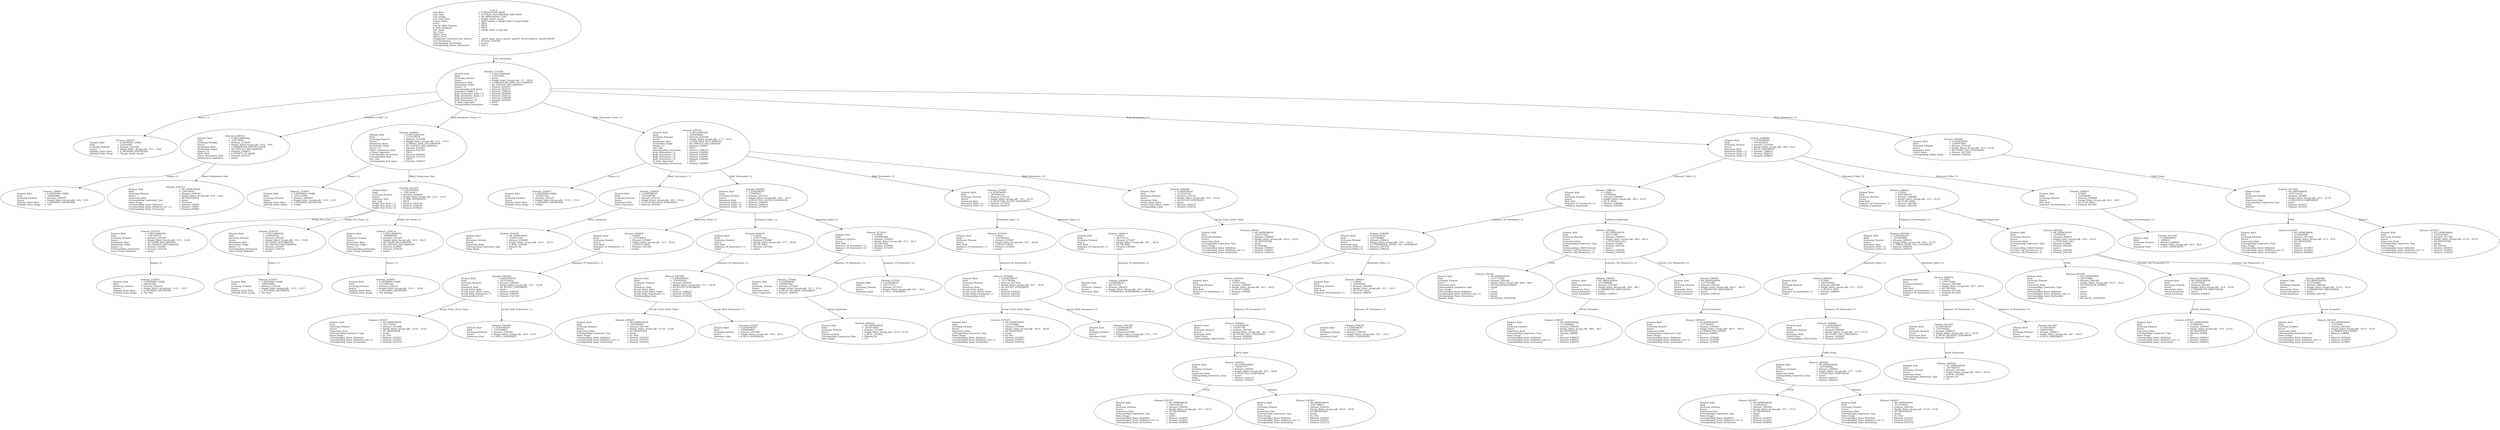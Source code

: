digraph "simple_select_accept.adt" {
  Unit_3 -> Element_2310106
      [ label=Unit_Declaration ];
  Unit_3
      [ label=<<TABLE BORDER="0" CELLBORDER="0" CELLSPACING="0" CELLPADDING="0"> 
          <TR><TD COLSPAN="3">Unit_3</TD></TR>
          <TR><TD ALIGN="LEFT">Unit_Kind   </TD><TD> = </TD><TD ALIGN="LEFT">A_PROCEDURE_BODY</TD></TR>
          <TR><TD ALIGN="LEFT">Unit_Class   </TD><TD> = </TD><TD ALIGN="LEFT">A_PUBLIC_DECLARATION_AND_BODY</TD></TR>
          <TR><TD ALIGN="LEFT">Unit_Origin   </TD><TD> = </TD><TD ALIGN="LEFT">AN_APPLICATION_UNIT</TD></TR>
          <TR><TD ALIGN="LEFT">Unit_Full_Name    </TD><TD> = </TD><TD ALIGN="LEFT">Simple_Select_Accept</TD></TR>
          <TR><TD ALIGN="LEFT">Unique_Name   </TD><TD> = </TD><TD ALIGN="LEFT">ASIS Context 1: Simple_Select_Accept (body)</TD></TR>
          <TR><TD ALIGN="LEFT">Exists  </TD><TD> = </TD><TD ALIGN="LEFT">TRUE</TD></TR>
          <TR><TD ALIGN="LEFT">Can_Be_Main_Program     </TD><TD> = </TD><TD ALIGN="LEFT">TRUE</TD></TR>
          <TR><TD ALIGN="LEFT">Is_Body_Required     </TD><TD> = </TD><TD ALIGN="LEFT">TRUE</TD></TR>
          <TR><TD ALIGN="LEFT">Text_Name   </TD><TD> = </TD><TD ALIGN="LEFT">simple_select_accept.adb</TD></TR>
          <TR><TD ALIGN="LEFT">Text_Form   </TD><TD> = </TD><TD ALIGN="LEFT"></TD></TR>
          <TR><TD ALIGN="LEFT">Object_Name   </TD><TD> = </TD><TD ALIGN="LEFT"></TD></TR>
          <TR><TD ALIGN="LEFT">Object_Form   </TD><TD> = </TD><TD ALIGN="LEFT"></TD></TR>
          <TR><TD ALIGN="LEFT">Compilation_Command_Line_Options         </TD><TD> = </TD><TD ALIGN="LEFT">-gnatA -gnatc -gnatt -gnatws -gnatyN -mtune=generic -march=x86-64</TD></TR>
          <TR><TD ALIGN="LEFT">Unit_Declaration     </TD><TD> = </TD><TD ALIGN="LEFT">Element_2310106</TD></TR>
          <TR><TD ALIGN="LEFT">Corresponding_Declaration       </TD><TD> = </TD><TD ALIGN="LEFT">(none)</TD></TR>
          <TR><TD ALIGN="LEFT">Corresponding_Parent_Declaration         </TD><TD> = </TD><TD ALIGN="LEFT">Unit_1</TD></TR>
          </TABLE>> ];
  Element_2310106 -> Element_2293057
      [ label="Names ( 1)" ];
  Element_2310106 -> Element_2308105
      [ label="Parameter_Profile ( 1)" ];
  Element_2310106 -> Element_2428093
      [ label="Body_Declarative_Items ( 1)" ];
  Element_2310106 -> Element_2355122
      [ label="Body_Declarative_Items ( 2)" ];
  Element_2310106 -> Element_2388389
      [ label="Body_Statements ( 1)" ];
  Element_2310106 -> Element_2416401
      [ label="Body_Statements ( 2)" ];
  Element_2310106
      [ label=<<TABLE BORDER="0" CELLBORDER="0" CELLSPACING="0" CELLPADDING="0"> 
          <TR><TD COLSPAN="3">Element_2310106</TD></TR>
          <TR><TD ALIGN="LEFT">Element_Kind    </TD><TD> = </TD><TD ALIGN="LEFT">A_DECLARATION</TD></TR>
          <TR><TD ALIGN="LEFT">Hash  </TD><TD> = </TD><TD ALIGN="LEFT">-234579326</TD></TR>
          <TR><TD ALIGN="LEFT">Enclosing_Element     </TD><TD> = </TD><TD ALIGN="LEFT">(none)</TD></TR>
          <TR><TD ALIGN="LEFT">Source  </TD><TD> = </TD><TD ALIGN="LEFT">Simple_Select_Accept.adb - 9:1 .. 69:25</TD></TR>
          <TR><TD ALIGN="LEFT">Declaration_Kind     </TD><TD> = </TD><TD ALIGN="LEFT">A_PROCEDURE_BODY_DECLARATION</TD></TR>
          <TR><TD ALIGN="LEFT">Declaration_Origin     </TD><TD> = </TD><TD ALIGN="LEFT">AN_EXPLICIT_DECLARATION</TD></TR>
          <TR><TD ALIGN="LEFT">Names ( 1)   </TD><TD> = </TD><TD ALIGN="LEFT">Element_2293057</TD></TR>
          <TR><TD ALIGN="LEFT">Corresponding_End_Name      </TD><TD> = </TD><TD ALIGN="LEFT">Element_2418237</TD></TR>
          <TR><TD ALIGN="LEFT">Parameter_Profile ( 1)      </TD><TD> = </TD><TD ALIGN="LEFT">Element_2308105</TD></TR>
          <TR><TD ALIGN="LEFT">Body_Declarative_Items ( 1)       </TD><TD> = </TD><TD ALIGN="LEFT">Element_2428093</TD></TR>
          <TR><TD ALIGN="LEFT">Body_Declarative_Items ( 2)       </TD><TD> = </TD><TD ALIGN="LEFT">Element_2355122</TD></TR>
          <TR><TD ALIGN="LEFT">Body_Statements ( 1)      </TD><TD> = </TD><TD ALIGN="LEFT">Element_2388389</TD></TR>
          <TR><TD ALIGN="LEFT">Body_Statements ( 2)      </TD><TD> = </TD><TD ALIGN="LEFT">Element_2416401</TD></TR>
          <TR><TD ALIGN="LEFT">Is_Name_Repeated     </TD><TD> = </TD><TD ALIGN="LEFT">TRUE</TD></TR>
          <TR><TD ALIGN="LEFT">Corresponding_Declaration       </TD><TD> = </TD><TD ALIGN="LEFT">(none)</TD></TR>
          </TABLE>> ];
  Element_2293057
      [ label=<<TABLE BORDER="0" CELLBORDER="0" CELLSPACING="0" CELLPADDING="0"> 
          <TR><TD COLSPAN="3">Element_2293057</TD></TR>
          <TR><TD ALIGN="LEFT">Element_Kind    </TD><TD> = </TD><TD ALIGN="LEFT">A_DEFINING_NAME</TD></TR>
          <TR><TD ALIGN="LEFT">Hash  </TD><TD> = </TD><TD ALIGN="LEFT">-234582442</TD></TR>
          <TR><TD ALIGN="LEFT">Enclosing_Element     </TD><TD> = </TD><TD ALIGN="LEFT">Element_2310106</TD></TR>
          <TR><TD ALIGN="LEFT">Source  </TD><TD> = </TD><TD ALIGN="LEFT">Simple_Select_Accept.adb - 9:11 .. 9:30</TD></TR>
          <TR><TD ALIGN="LEFT">Defining_Name_Kind     </TD><TD> = </TD><TD ALIGN="LEFT">A_DEFINING_IDENTIFIER</TD></TR>
          <TR><TD ALIGN="LEFT">Defining_Name_Image     </TD><TD> = </TD><TD ALIGN="LEFT">"Simple_Select_Accept"</TD></TR>
          </TABLE>> ];
  Element_2308105 -> Element_2300057
      [ label="Names ( 1)" ];
  Element_2308105 -> Element_2307237
      [ label=Object_Declaration_View ];
  Element_2308105
      [ label=<<TABLE BORDER="0" CELLBORDER="0" CELLSPACING="0" CELLPADDING="0"> 
          <TR><TD COLSPAN="3">Element_2308105</TD></TR>
          <TR><TD ALIGN="LEFT">Element_Kind    </TD><TD> = </TD><TD ALIGN="LEFT">A_DECLARATION</TD></TR>
          <TR><TD ALIGN="LEFT">Hash  </TD><TD> = </TD><TD ALIGN="LEFT">-234579392</TD></TR>
          <TR><TD ALIGN="LEFT">Enclosing_Element     </TD><TD> = </TD><TD ALIGN="LEFT">Element_2310106</TD></TR>
          <TR><TD ALIGN="LEFT">Source  </TD><TD> = </TD><TD ALIGN="LEFT">Simple_Select_Accept.adb - 9:32 .. 9:45</TD></TR>
          <TR><TD ALIGN="LEFT">Declaration_Kind     </TD><TD> = </TD><TD ALIGN="LEFT">A_PARAMETER_SPECIFICATION</TD></TR>
          <TR><TD ALIGN="LEFT">Declaration_Origin     </TD><TD> = </TD><TD ALIGN="LEFT">AN_EXPLICIT_DECLARATION</TD></TR>
          <TR><TD ALIGN="LEFT">Names ( 1)   </TD><TD> = </TD><TD ALIGN="LEFT">Element_2300057</TD></TR>
          <TR><TD ALIGN="LEFT">Mode_Kind   </TD><TD> = </TD><TD ALIGN="LEFT">A_DEFAULT_IN_MODE</TD></TR>
          <TR><TD ALIGN="LEFT">Object_Declaration_View      </TD><TD> = </TD><TD ALIGN="LEFT">Element_2307237</TD></TR>
          <TR><TD ALIGN="LEFT">Initialization_Expression       </TD><TD> = </TD><TD ALIGN="LEFT">(none)</TD></TR>
          </TABLE>> ];
  Element_2300057
      [ label=<<TABLE BORDER="0" CELLBORDER="0" CELLSPACING="0" CELLPADDING="0"> 
          <TR><TD COLSPAN="3">Element_2300057</TD></TR>
          <TR><TD ALIGN="LEFT">Element_Kind    </TD><TD> = </TD><TD ALIGN="LEFT">A_DEFINING_NAME</TD></TR>
          <TR><TD ALIGN="LEFT">Hash  </TD><TD> = </TD><TD ALIGN="LEFT">-234582464</TD></TR>
          <TR><TD ALIGN="LEFT">Enclosing_Element     </TD><TD> = </TD><TD ALIGN="LEFT">Element_2308105</TD></TR>
          <TR><TD ALIGN="LEFT">Source  </TD><TD> = </TD><TD ALIGN="LEFT">Simple_Select_Accept.adb - 9:32 .. 9:33</TD></TR>
          <TR><TD ALIGN="LEFT">Defining_Name_Kind     </TD><TD> = </TD><TD ALIGN="LEFT">A_DEFINING_IDENTIFIER</TD></TR>
          <TR><TD ALIGN="LEFT">Defining_Name_Image     </TD><TD> = </TD><TD ALIGN="LEFT">"Ch"</TD></TR>
          </TABLE>> ];
  Element_2307237
      [ label=<<TABLE BORDER="0" CELLBORDER="0" CELLSPACING="0" CELLPADDING="0"> 
          <TR><TD COLSPAN="3">Element_2307237</TD></TR>
          <TR><TD ALIGN="LEFT">Element_Kind    </TD><TD> = </TD><TD ALIGN="LEFT">AN_EXPRESSION</TD></TR>
          <TR><TD ALIGN="LEFT">Hash  </TD><TD> = </TD><TD ALIGN="LEFT">-234570934</TD></TR>
          <TR><TD ALIGN="LEFT">Enclosing_Element     </TD><TD> = </TD><TD ALIGN="LEFT">Element_2308105</TD></TR>
          <TR><TD ALIGN="LEFT">Source  </TD><TD> = </TD><TD ALIGN="LEFT">Simple_Select_Accept.adb - 9:37 .. 9:45</TD></TR>
          <TR><TD ALIGN="LEFT">Expression_Kind    </TD><TD> = </TD><TD ALIGN="LEFT">AN_IDENTIFIER</TD></TR>
          <TR><TD ALIGN="LEFT">Corresponding_Expression_Type        </TD><TD> = </TD><TD ALIGN="LEFT">(none)</TD></TR>
          <TR><TD ALIGN="LEFT">Name_Image   </TD><TD> = </TD><TD ALIGN="LEFT">Character</TD></TR>
          <TR><TD ALIGN="LEFT">Corresponding_Name_Definition        </TD><TD> = </TD><TD ALIGN="LEFT">Element_100057</TD></TR>
          <TR><TD ALIGN="LEFT">Corresponding_Name_Definition_List ( 1)          </TD><TD> = </TD><TD ALIGN="LEFT">Element_100057</TD></TR>
          <TR><TD ALIGN="LEFT">Corresponding_Name_Declaration        </TD><TD> = </TD><TD ALIGN="LEFT">Element_928082</TD></TR>
          </TABLE>> ];
  Element_2428093 -> Element_2314057
      [ label="Names ( 1)" ];
  Element_2428093 -> Element_2321207
      [ label=Object_Declaration_View ];
  Element_2428093
      [ label=<<TABLE BORDER="0" CELLBORDER="0" CELLSPACING="0" CELLPADDING="0"> 
          <TR><TD COLSPAN="3">Element_2428093</TD></TR>
          <TR><TD ALIGN="LEFT">Element_Kind    </TD><TD> = </TD><TD ALIGN="LEFT">A_DECLARATION</TD></TR>
          <TR><TD ALIGN="LEFT">Hash  </TD><TD> = </TD><TD ALIGN="LEFT">-1132370479</TD></TR>
          <TR><TD ALIGN="LEFT">Enclosing_Element     </TD><TD> = </TD><TD ALIGN="LEFT">Element_2310106</TD></TR>
          <TR><TD ALIGN="LEFT">Source  </TD><TD> = </TD><TD ALIGN="LEFT">Simple_Select_Accept.adb - 11:3 .. 15:13</TD></TR>
          <TR><TD ALIGN="LEFT">Declaration_Kind     </TD><TD> = </TD><TD ALIGN="LEFT">A_SINGLE_TASK_DECLARATION</TD></TR>
          <TR><TD ALIGN="LEFT">Declaration_Origin     </TD><TD> = </TD><TD ALIGN="LEFT">AN_EXPLICIT_DECLARATION</TD></TR>
          <TR><TD ALIGN="LEFT">Names ( 1)   </TD><TD> = </TD><TD ALIGN="LEFT">Element_2314057</TD></TR>
          <TR><TD ALIGN="LEFT">Object_Declaration_View      </TD><TD> = </TD><TD ALIGN="LEFT">Element_2321207</TD></TR>
          <TR><TD ALIGN="LEFT">Is_Name_Repeated     </TD><TD> = </TD><TD ALIGN="LEFT">TRUE</TD></TR>
          <TR><TD ALIGN="LEFT">Corresponding_Declaration       </TD><TD> = </TD><TD ALIGN="LEFT">Element_2428093</TD></TR>
          <TR><TD ALIGN="LEFT">Corresponding_Body     </TD><TD> = </TD><TD ALIGN="LEFT">Element_2355122</TD></TR>
          <TR><TD ALIGN="LEFT">Has_Task   </TD><TD> = </TD><TD ALIGN="LEFT">TRUE</TD></TR>
          <TR><TD ALIGN="LEFT">Corresponding_End_Name      </TD><TD> = </TD><TD ALIGN="LEFT">Element_2346237</TD></TR>
          </TABLE>> ];
  Element_2314057
      [ label=<<TABLE BORDER="0" CELLBORDER="0" CELLSPACING="0" CELLPADDING="0"> 
          <TR><TD COLSPAN="3">Element_2314057</TD></TR>
          <TR><TD ALIGN="LEFT">Element_Kind    </TD><TD> = </TD><TD ALIGN="LEFT">A_DEFINING_NAME</TD></TR>
          <TR><TD ALIGN="LEFT">Hash  </TD><TD> = </TD><TD ALIGN="LEFT"> 1015112596</TD></TR>
          <TR><TD ALIGN="LEFT">Enclosing_Element     </TD><TD> = </TD><TD ALIGN="LEFT">Element_2428093</TD></TR>
          <TR><TD ALIGN="LEFT">Source  </TD><TD> = </TD><TD ALIGN="LEFT">Simple_Select_Accept.adb - 11:8 .. 11:13</TD></TR>
          <TR><TD ALIGN="LEFT">Defining_Name_Kind     </TD><TD> = </TD><TD ALIGN="LEFT">A_DEFINING_IDENTIFIER</TD></TR>
          <TR><TD ALIGN="LEFT">Defining_Name_Image     </TD><TD> = </TD><TD ALIGN="LEFT">"Callee"</TD></TR>
          </TABLE>> ];
  Element_2321207 -> Element_2322124
      [ label="Visible_Part_Items ( 1)" ];
  Element_2321207 -> Element_2330124
      [ label="Visible_Part_Items ( 2)" ];
  Element_2321207 -> Element_2338124
      [ label="Visible_Part_Items ( 3)" ];
  Element_2321207
      [ label=<<TABLE BORDER="0" CELLBORDER="0" CELLSPACING="0" CELLPADDING="0"> 
          <TR><TD COLSPAN="3">Element_2321207</TD></TR>
          <TR><TD ALIGN="LEFT">Element_Kind    </TD><TD> = </TD><TD ALIGN="LEFT">A_DEFINITION</TD></TR>
          <TR><TD ALIGN="LEFT">Hash  </TD><TD> = </TD><TD ALIGN="LEFT"> 1581303417</TD></TR>
          <TR><TD ALIGN="LEFT">Enclosing_Element     </TD><TD> = </TD><TD ALIGN="LEFT">Element_2428093</TD></TR>
          <TR><TD ALIGN="LEFT">Source  </TD><TD> = </TD><TD ALIGN="LEFT">Simple_Select_Accept.adb - 12:5 .. 15:12</TD></TR>
          <TR><TD ALIGN="LEFT">Definition_Kind    </TD><TD> = </TD><TD ALIGN="LEFT">A_TASK_DEFINITION</TD></TR>
          <TR><TD ALIGN="LEFT">Has_Task   </TD><TD> = </TD><TD ALIGN="LEFT">TRUE</TD></TR>
          <TR><TD ALIGN="LEFT">Visible_Part_Items ( 1)      </TD><TD> = </TD><TD ALIGN="LEFT">Element_2322124</TD></TR>
          <TR><TD ALIGN="LEFT">Visible_Part_Items ( 2)      </TD><TD> = </TD><TD ALIGN="LEFT">Element_2330124</TD></TR>
          <TR><TD ALIGN="LEFT">Visible_Part_Items ( 3)      </TD><TD> = </TD><TD ALIGN="LEFT">Element_2338124</TD></TR>
          </TABLE>> ];
  Element_2322124 -> Element_2323057
      [ label="Names ( 1)" ];
  Element_2322124
      [ label=<<TABLE BORDER="0" CELLBORDER="0" CELLSPACING="0" CELLPADDING="0"> 
          <TR><TD COLSPAN="3">Element_2322124</TD></TR>
          <TR><TD ALIGN="LEFT">Element_Kind    </TD><TD> = </TD><TD ALIGN="LEFT">A_DECLARATION</TD></TR>
          <TR><TD ALIGN="LEFT">Hash  </TD><TD> = </TD><TD ALIGN="LEFT"> 1581302753</TD></TR>
          <TR><TD ALIGN="LEFT">Enclosing_Element     </TD><TD> = </TD><TD ALIGN="LEFT">Element_2321207</TD></TR>
          <TR><TD ALIGN="LEFT">Source  </TD><TD> = </TD><TD ALIGN="LEFT">Simple_Select_Accept.adb - 12:5 .. 12:18</TD></TR>
          <TR><TD ALIGN="LEFT">Declaration_Kind     </TD><TD> = </TD><TD ALIGN="LEFT">AN_ENTRY_DECLARATION</TD></TR>
          <TR><TD ALIGN="LEFT">Declaration_Origin     </TD><TD> = </TD><TD ALIGN="LEFT">AN_EXPLICIT_DECLARATION</TD></TR>
          <TR><TD ALIGN="LEFT">Names ( 1)   </TD><TD> = </TD><TD ALIGN="LEFT">Element_2323057</TD></TR>
          <TR><TD ALIGN="LEFT">Corresponding_Declaration       </TD><TD> = </TD><TD ALIGN="LEFT">Element_2322124</TD></TR>
          <TR><TD ALIGN="LEFT">Entry_Family_Definition      </TD><TD> = </TD><TD ALIGN="LEFT">(none)</TD></TR>
          </TABLE>> ];
  Element_2323057
      [ label=<<TABLE BORDER="0" CELLBORDER="0" CELLSPACING="0" CELLPADDING="0"> 
          <TR><TD COLSPAN="3">Element_2323057</TD></TR>
          <TR><TD ALIGN="LEFT">Element_Kind    </TD><TD> = </TD><TD ALIGN="LEFT">A_DEFINING_NAME</TD></TR>
          <TR><TD ALIGN="LEFT">Hash  </TD><TD> = </TD><TD ALIGN="LEFT">-566181430</TD></TR>
          <TR><TD ALIGN="LEFT">Enclosing_Element     </TD><TD> = </TD><TD ALIGN="LEFT">Element_2322124</TD></TR>
          <TR><TD ALIGN="LEFT">Source  </TD><TD> = </TD><TD ALIGN="LEFT">Simple_Select_Accept.adb - 12:11 .. 12:17</TD></TR>
          <TR><TD ALIGN="LEFT">Defining_Name_Kind     </TD><TD> = </TD><TD ALIGN="LEFT">A_DEFINING_IDENTIFIER</TD></TR>
          <TR><TD ALIGN="LEFT">Defining_Name_Image     </TD><TD> = </TD><TD ALIGN="LEFT">"Do_This"</TD></TR>
          </TABLE>> ];
  Element_2330124 -> Element_2331057
      [ label="Names ( 1)" ];
  Element_2330124
      [ label=<<TABLE BORDER="0" CELLBORDER="0" CELLSPACING="0" CELLPADDING="0"> 
          <TR><TD COLSPAN="3">Element_2330124</TD></TR>
          <TR><TD ALIGN="LEFT">Element_Kind    </TD><TD> = </TD><TD ALIGN="LEFT">A_DECLARATION</TD></TR>
          <TR><TD ALIGN="LEFT">Hash  </TD><TD> = </TD><TD ALIGN="LEFT">-1356830224</TD></TR>
          <TR><TD ALIGN="LEFT">Enclosing_Element     </TD><TD> = </TD><TD ALIGN="LEFT">Element_2321207</TD></TR>
          <TR><TD ALIGN="LEFT">Source  </TD><TD> = </TD><TD ALIGN="LEFT">Simple_Select_Accept.adb - 13:5 .. 13:18</TD></TR>
          <TR><TD ALIGN="LEFT">Declaration_Kind     </TD><TD> = </TD><TD ALIGN="LEFT">AN_ENTRY_DECLARATION</TD></TR>
          <TR><TD ALIGN="LEFT">Declaration_Origin     </TD><TD> = </TD><TD ALIGN="LEFT">AN_EXPLICIT_DECLARATION</TD></TR>
          <TR><TD ALIGN="LEFT">Names ( 1)   </TD><TD> = </TD><TD ALIGN="LEFT">Element_2331057</TD></TR>
          <TR><TD ALIGN="LEFT">Corresponding_Declaration       </TD><TD> = </TD><TD ALIGN="LEFT">Element_2330124</TD></TR>
          <TR><TD ALIGN="LEFT">Entry_Family_Definition      </TD><TD> = </TD><TD ALIGN="LEFT">(none)</TD></TR>
          </TABLE>> ];
  Element_2331057
      [ label=<<TABLE BORDER="0" CELLBORDER="0" CELLSPACING="0" CELLPADDING="0"> 
          <TR><TD COLSPAN="3">Element_2331057</TD></TR>
          <TR><TD ALIGN="LEFT">Element_Kind    </TD><TD> = </TD><TD ALIGN="LEFT">A_DEFINING_NAME</TD></TR>
          <TR><TD ALIGN="LEFT">Hash  </TD><TD> = </TD><TD ALIGN="LEFT"> 1864394981</TD></TR>
          <TR><TD ALIGN="LEFT">Enclosing_Element     </TD><TD> = </TD><TD ALIGN="LEFT">Element_2330124</TD></TR>
          <TR><TD ALIGN="LEFT">Source  </TD><TD> = </TD><TD ALIGN="LEFT">Simple_Select_Accept.adb - 13:11 .. 13:17</TD></TR>
          <TR><TD ALIGN="LEFT">Defining_Name_Kind     </TD><TD> = </TD><TD ALIGN="LEFT">A_DEFINING_IDENTIFIER</TD></TR>
          <TR><TD ALIGN="LEFT">Defining_Name_Image     </TD><TD> = </TD><TD ALIGN="LEFT">"Do_That"</TD></TR>
          </TABLE>> ];
  Element_2338124 -> Element_2339057
      [ label="Names ( 1)" ];
  Element_2338124
      [ label=<<TABLE BORDER="0" CELLBORDER="0" CELLSPACING="0" CELLPADDING="0"> 
          <TR><TD COLSPAN="3">Element_2338124</TD></TR>
          <TR><TD ALIGN="LEFT">Element_Kind    </TD><TD> = </TD><TD ALIGN="LEFT">A_DECLARATION</TD></TR>
          <TR><TD ALIGN="LEFT">Hash  </TD><TD> = </TD><TD ALIGN="LEFT"> 1469069560</TD></TR>
          <TR><TD ALIGN="LEFT">Enclosing_Element     </TD><TD> = </TD><TD ALIGN="LEFT">Element_2321207</TD></TR>
          <TR><TD ALIGN="LEFT">Source  </TD><TD> = </TD><TD ALIGN="LEFT">Simple_Select_Accept.adb - 14:5 .. 14:21</TD></TR>
          <TR><TD ALIGN="LEFT">Declaration_Kind     </TD><TD> = </TD><TD ALIGN="LEFT">AN_ENTRY_DECLARATION</TD></TR>
          <TR><TD ALIGN="LEFT">Declaration_Origin     </TD><TD> = </TD><TD ALIGN="LEFT">AN_EXPLICIT_DECLARATION</TD></TR>
          <TR><TD ALIGN="LEFT">Names ( 1)   </TD><TD> = </TD><TD ALIGN="LEFT">Element_2339057</TD></TR>
          <TR><TD ALIGN="LEFT">Corresponding_Declaration       </TD><TD> = </TD><TD ALIGN="LEFT">Element_2338124</TD></TR>
          <TR><TD ALIGN="LEFT">Entry_Family_Definition      </TD><TD> = </TD><TD ALIGN="LEFT">(none)</TD></TR>
          </TABLE>> ];
  Element_2339057
      [ label=<<TABLE BORDER="0" CELLBORDER="0" CELLSPACING="0" CELLPADDING="0"> 
          <TR><TD COLSPAN="3">Element_2339057</TD></TR>
          <TR><TD ALIGN="LEFT">Element_Kind    </TD><TD> = </TD><TD ALIGN="LEFT">A_DEFINING_NAME</TD></TR>
          <TR><TD ALIGN="LEFT">Hash  </TD><TD> = </TD><TD ALIGN="LEFT">-1215285134</TD></TR>
          <TR><TD ALIGN="LEFT">Enclosing_Element     </TD><TD> = </TD><TD ALIGN="LEFT">Element_2338124</TD></TR>
          <TR><TD ALIGN="LEFT">Source  </TD><TD> = </TD><TD ALIGN="LEFT">Simple_Select_Accept.adb - 14:11 .. 14:20</TD></TR>
          <TR><TD ALIGN="LEFT">Defining_Name_Kind     </TD><TD> = </TD><TD ALIGN="LEFT">A_DEFINING_IDENTIFIER</TD></TR>
          <TR><TD ALIGN="LEFT">Defining_Name_Image     </TD><TD> = </TD><TD ALIGN="LEFT">"Do_Nothing"</TD></TR>
          </TABLE>> ];
  Element_2355122 -> Element_2348057
      [ label="Names ( 1)" ];
  Element_2355122 -> Element_2358405
      [ label="Body_Statements ( 1)" ];
  Element_2355122 -> Element_2359407
      [ label="Body_Statements ( 2)" ];
  Element_2355122 -> Element_2376407
      [ label="Body_Statements ( 3)" ];
  Element_2355122 -> Element_2384400
      [ label="Body_Statements ( 4)" ];
  Element_2355122
      [ label=<<TABLE BORDER="0" CELLBORDER="0" CELLSPACING="0" CELLPADDING="0"> 
          <TR><TD COLSPAN="3">Element_2355122</TD></TR>
          <TR><TD ALIGN="LEFT">Element_Kind    </TD><TD> = </TD><TD ALIGN="LEFT">A_DECLARATION</TD></TR>
          <TR><TD ALIGN="LEFT">Hash  </TD><TD> = </TD><TD ALIGN="LEFT">-2030958434</TD></TR>
          <TR><TD ALIGN="LEFT">Enclosing_Element     </TD><TD> = </TD><TD ALIGN="LEFT">Element_2310106</TD></TR>
          <TR><TD ALIGN="LEFT">Source  </TD><TD> = </TD><TD ALIGN="LEFT">Simple_Select_Accept.adb - 17:3 .. 44:13</TD></TR>
          <TR><TD ALIGN="LEFT">Declaration_Kind     </TD><TD> = </TD><TD ALIGN="LEFT">A_TASK_BODY_DECLARATION</TD></TR>
          <TR><TD ALIGN="LEFT">Declaration_Origin     </TD><TD> = </TD><TD ALIGN="LEFT">AN_EXPLICIT_DECLARATION</TD></TR>
          <TR><TD ALIGN="LEFT">Names ( 1)   </TD><TD> = </TD><TD ALIGN="LEFT">Element_2348057</TD></TR>
          <TR><TD ALIGN="LEFT">Has_Task   </TD><TD> = </TD><TD ALIGN="LEFT">TRUE</TD></TR>
          <TR><TD ALIGN="LEFT">Corresponding_End_Name      </TD><TD> = </TD><TD ALIGN="LEFT">Element_2386237</TD></TR>
          <TR><TD ALIGN="LEFT">Body_Statements ( 1)      </TD><TD> = </TD><TD ALIGN="LEFT">Element_2358405</TD></TR>
          <TR><TD ALIGN="LEFT">Body_Statements ( 2)      </TD><TD> = </TD><TD ALIGN="LEFT">Element_2359407</TD></TR>
          <TR><TD ALIGN="LEFT">Body_Statements ( 3)      </TD><TD> = </TD><TD ALIGN="LEFT">Element_2376407</TD></TR>
          <TR><TD ALIGN="LEFT">Body_Statements ( 4)      </TD><TD> = </TD><TD ALIGN="LEFT">Element_2384400</TD></TR>
          <TR><TD ALIGN="LEFT">Is_Name_Repeated     </TD><TD> = </TD><TD ALIGN="LEFT">TRUE</TD></TR>
          <TR><TD ALIGN="LEFT">Corresponding_Declaration       </TD><TD> = </TD><TD ALIGN="LEFT">Element_2428093</TD></TR>
          </TABLE>> ];
  Element_2348057
      [ label=<<TABLE BORDER="0" CELLBORDER="0" CELLSPACING="0" CELLPADDING="0"> 
          <TR><TD COLSPAN="3">Element_2348057</TD></TR>
          <TR><TD ALIGN="LEFT">Element_Kind    </TD><TD> = </TD><TD ALIGN="LEFT">A_DEFINING_NAME</TD></TR>
          <TR><TD ALIGN="LEFT">Hash  </TD><TD> = </TD><TD ALIGN="LEFT"> 1525811342</TD></TR>
          <TR><TD ALIGN="LEFT">Enclosing_Element     </TD><TD> = </TD><TD ALIGN="LEFT">Element_2355122</TD></TR>
          <TR><TD ALIGN="LEFT">Source  </TD><TD> = </TD><TD ALIGN="LEFT">Simple_Select_Accept.adb - 17:13 .. 17:18</TD></TR>
          <TR><TD ALIGN="LEFT">Defining_Name_Kind     </TD><TD> = </TD><TD ALIGN="LEFT">A_DEFINING_IDENTIFIER</TD></TR>
          <TR><TD ALIGN="LEFT">Defining_Name_Image     </TD><TD> = </TD><TD ALIGN="LEFT">"Callee"</TD></TR>
          </TABLE>> ];
  Element_2358405 -> Element_2433235
      [ label=Delay_Expression ];
  Element_2358405
      [ label=<<TABLE BORDER="0" CELLBORDER="0" CELLSPACING="0" CELLPADDING="0"> 
          <TR><TD COLSPAN="3">Element_2358405</TD></TR>
          <TR><TD ALIGN="LEFT">Element_Kind    </TD><TD> = </TD><TD ALIGN="LEFT">A_STATEMENT</TD></TR>
          <TR><TD ALIGN="LEFT">Hash  </TD><TD> = </TD><TD ALIGN="LEFT">-1453440700</TD></TR>
          <TR><TD ALIGN="LEFT">Enclosing_Element     </TD><TD> = </TD><TD ALIGN="LEFT">Element_2355122</TD></TR>
          <TR><TD ALIGN="LEFT">Source  </TD><TD> = </TD><TD ALIGN="LEFT">Simple_Select_Accept.adb - 20:5 .. 20:14</TD></TR>
          <TR><TD ALIGN="LEFT">Statement_Kind    </TD><TD> = </TD><TD ALIGN="LEFT">A_DELAY_RELATIVE_STATEMENT</TD></TR>
          <TR><TD ALIGN="LEFT">Delay_Expression     </TD><TD> = </TD><TD ALIGN="LEFT">Element_2433235</TD></TR>
          </TABLE>> ];
  Element_2433235
      [ label=<<TABLE BORDER="0" CELLBORDER="0" CELLSPACING="0" CELLPADDING="0"> 
          <TR><TD COLSPAN="3">Element_2433235</TD></TR>
          <TR><TD ALIGN="LEFT">Element_Kind    </TD><TD> = </TD><TD ALIGN="LEFT">AN_EXPRESSION</TD></TR>
          <TR><TD ALIGN="LEFT">Hash  </TD><TD> = </TD><TD ALIGN="LEFT"> 1524515143</TD></TR>
          <TR><TD ALIGN="LEFT">Enclosing_Element     </TD><TD> = </TD><TD ALIGN="LEFT">Element_2358405</TD></TR>
          <TR><TD ALIGN="LEFT">Source  </TD><TD> = </TD><TD ALIGN="LEFT">Simple_Select_Accept.adb - 20:11 .. 20:13</TD></TR>
          <TR><TD ALIGN="LEFT">Expression_Kind    </TD><TD> = </TD><TD ALIGN="LEFT">A_REAL_LITERAL</TD></TR>
          <TR><TD ALIGN="LEFT">Corresponding_Expression_Type        </TD><TD> = </TD><TD ALIGN="LEFT">Element_82</TD></TR>
          <TR><TD ALIGN="LEFT">Value_Image   </TD><TD> = </TD><TD ALIGN="LEFT">5.0</TD></TR>
          </TABLE>> ];
  Element_2359407 -> Element_2360418
      [ label="Statement_Paths ( 1)" ];
  Element_2359407 -> Element_2366419
      [ label="Statement_Paths ( 2)" ];
  Element_2359407 -> Element_2372419
      [ label="Statement_Paths ( 3)" ];
  Element_2359407
      [ label=<<TABLE BORDER="0" CELLBORDER="0" CELLSPACING="0" CELLPADDING="0"> 
          <TR><TD COLSPAN="3">Element_2359407</TD></TR>
          <TR><TD ALIGN="LEFT">Element_Kind    </TD><TD> = </TD><TD ALIGN="LEFT">A_STATEMENT</TD></TR>
          <TR><TD ALIGN="LEFT">Hash  </TD><TD> = </TD><TD ALIGN="LEFT"> 777490521</TD></TR>
          <TR><TD ALIGN="LEFT">Enclosing_Element     </TD><TD> = </TD><TD ALIGN="LEFT">Element_2355122</TD></TR>
          <TR><TD ALIGN="LEFT">Source  </TD><TD> = </TD><TD ALIGN="LEFT">Simple_Select_Accept.adb - 22:5 .. 33:15</TD></TR>
          <TR><TD ALIGN="LEFT">Statement_Kind    </TD><TD> = </TD><TD ALIGN="LEFT">A_SELECTIVE_ACCEPT_STATEMENT</TD></TR>
          <TR><TD ALIGN="LEFT">Statement_Paths ( 1)      </TD><TD> = </TD><TD ALIGN="LEFT">Element_2360418</TD></TR>
          <TR><TD ALIGN="LEFT">Statement_Paths ( 2)      </TD><TD> = </TD><TD ALIGN="LEFT">Element_2366419</TD></TR>
          <TR><TD ALIGN="LEFT">Statement_Paths ( 3)      </TD><TD> = </TD><TD ALIGN="LEFT">Element_2372419</TD></TR>
          </TABLE>> ];
  Element_2360418 -> Element_2361400
      [ label="Sequence_Of_Statements ( 1)" ];
  Element_2360418
      [ label=<<TABLE BORDER="0" CELLBORDER="0" CELLSPACING="0" CELLPADDING="0"> 
          <TR><TD COLSPAN="3">Element_2360418</TD></TR>
          <TR><TD ALIGN="LEFT">Element_Kind    </TD><TD> = </TD><TD ALIGN="LEFT">A_PATH</TD></TR>
          <TR><TD ALIGN="LEFT">Hash  </TD><TD> = </TD><TD ALIGN="LEFT">-1573140434</TD></TR>
          <TR><TD ALIGN="LEFT">Enclosing_Element     </TD><TD> = </TD><TD ALIGN="LEFT">Element_2359407</TD></TR>
          <TR><TD ALIGN="LEFT">Source  </TD><TD> = </TD><TD ALIGN="LEFT">Simple_Select_Accept.adb - 23:7 .. 25:18</TD></TR>
          <TR><TD ALIGN="LEFT">Path_Kind   </TD><TD> = </TD><TD ALIGN="LEFT">A_SELECT_PATH</TD></TR>
          <TR><TD ALIGN="LEFT">Sequence_Of_Statements ( 1)       </TD><TD> = </TD><TD ALIGN="LEFT">Element_2361400</TD></TR>
          <TR><TD ALIGN="LEFT">Guard  </TD><TD> = </TD><TD ALIGN="LEFT">(none)</TD></TR>
          </TABLE>> ];
  Element_2361400 -> Element_2362237
      [ label=Accept_Entry_Direct_Name ];
  Element_2361400 -> Element_2364387
      [ label="Accept_Body_Statements ( 1)" ];
  Element_2361400
      [ label=<<TABLE BORDER="0" CELLBORDER="0" CELLSPACING="0" CELLPADDING="0"> 
          <TR><TD COLSPAN="3">Element_2361400</TD></TR>
          <TR><TD ALIGN="LEFT">Element_Kind    </TD><TD> = </TD><TD ALIGN="LEFT">A_STATEMENT</TD></TR>
          <TR><TD ALIGN="LEFT">Hash  </TD><TD> = </TD><TD ALIGN="LEFT">-1875130322</TD></TR>
          <TR><TD ALIGN="LEFT">Enclosing_Element     </TD><TD> = </TD><TD ALIGN="LEFT">Element_2360418</TD></TR>
          <TR><TD ALIGN="LEFT">Source  </TD><TD> = </TD><TD ALIGN="LEFT">Simple_Select_Accept.adb - 23:7 .. 25:18</TD></TR>
          <TR><TD ALIGN="LEFT">Statement_Kind    </TD><TD> = </TD><TD ALIGN="LEFT">AN_ACCEPT_STATEMENT</TD></TR>
          <TR><TD ALIGN="LEFT">Accept_Entry_Index     </TD><TD> = </TD><TD ALIGN="LEFT">(none)</TD></TR>
          <TR><TD ALIGN="LEFT">Accept_Entry_Direct_Name       </TD><TD> = </TD><TD ALIGN="LEFT">Element_2362237</TD></TR>
          <TR><TD ALIGN="LEFT">Accept_Body_Statements ( 1)       </TD><TD> = </TD><TD ALIGN="LEFT">Element_2364387</TD></TR>
          <TR><TD ALIGN="LEFT">Corresponding_Entry     </TD><TD> = </TD><TD ALIGN="LEFT">Element_2322124</TD></TR>
          </TABLE>> ];
  Element_2362237
      [ label=<<TABLE BORDER="0" CELLBORDER="0" CELLSPACING="0" CELLPADDING="0"> 
          <TR><TD COLSPAN="3">Element_2362237</TD></TR>
          <TR><TD ALIGN="LEFT">Element_Kind    </TD><TD> = </TD><TD ALIGN="LEFT">AN_EXPRESSION</TD></TR>
          <TR><TD ALIGN="LEFT">Hash  </TD><TD> = </TD><TD ALIGN="LEFT">-311179218</TD></TR>
          <TR><TD ALIGN="LEFT">Enclosing_Element     </TD><TD> = </TD><TD ALIGN="LEFT">Element_2361400</TD></TR>
          <TR><TD ALIGN="LEFT">Source  </TD><TD> = </TD><TD ALIGN="LEFT">Simple_Select_Accept.adb - 23:14 .. 23:20</TD></TR>
          <TR><TD ALIGN="LEFT">Expression_Kind    </TD><TD> = </TD><TD ALIGN="LEFT">AN_IDENTIFIER</TD></TR>
          <TR><TD ALIGN="LEFT">Corresponding_Expression_Type        </TD><TD> = </TD><TD ALIGN="LEFT">(none)</TD></TR>
          <TR><TD ALIGN="LEFT">Name_Image   </TD><TD> = </TD><TD ALIGN="LEFT">Do_This</TD></TR>
          <TR><TD ALIGN="LEFT">Corresponding_Name_Definition        </TD><TD> = </TD><TD ALIGN="LEFT">Element_2323057</TD></TR>
          <TR><TD ALIGN="LEFT">Corresponding_Name_Definition_List ( 1)          </TD><TD> = </TD><TD ALIGN="LEFT">Element_2323057</TD></TR>
          <TR><TD ALIGN="LEFT">Corresponding_Name_Declaration        </TD><TD> = </TD><TD ALIGN="LEFT">Element_2322124</TD></TR>
          </TABLE>> ];
  Element_2364387
      [ label=<<TABLE BORDER="0" CELLBORDER="0" CELLSPACING="0" CELLPADDING="0"> 
          <TR><TD COLSPAN="3">Element_2364387</TD></TR>
          <TR><TD ALIGN="LEFT">Element_Kind    </TD><TD> = </TD><TD ALIGN="LEFT">A_STATEMENT</TD></TR>
          <TR><TD ALIGN="LEFT">Hash  </TD><TD> = </TD><TD ALIGN="LEFT"> 1101390872</TD></TR>
          <TR><TD ALIGN="LEFT">Enclosing_Element     </TD><TD> = </TD><TD ALIGN="LEFT">Element_2361400</TD></TR>
          <TR><TD ALIGN="LEFT">Source  </TD><TD> = </TD><TD ALIGN="LEFT">Simple_Select_Accept.adb - 24:9 .. 24:13</TD></TR>
          <TR><TD ALIGN="LEFT">Statement_Kind    </TD><TD> = </TD><TD ALIGN="LEFT">A_NULL_STATEMENT</TD></TR>
          </TABLE>> ];
  Element_2366419 -> Element_2367400
      [ label="Sequence_Of_Statements ( 1)" ];
  Element_2366419
      [ label=<<TABLE BORDER="0" CELLBORDER="0" CELLSPACING="0" CELLPADDING="0"> 
          <TR><TD COLSPAN="3">Element_2366419</TD></TR>
          <TR><TD ALIGN="LEFT">Element_Kind    </TD><TD> = </TD><TD ALIGN="LEFT">A_PATH</TD></TR>
          <TR><TD ALIGN="LEFT">Hash  </TD><TD> = </TD><TD ALIGN="LEFT"> 1781775491</TD></TR>
          <TR><TD ALIGN="LEFT">Enclosing_Element     </TD><TD> = </TD><TD ALIGN="LEFT">Element_2359407</TD></TR>
          <TR><TD ALIGN="LEFT">Source  </TD><TD> = </TD><TD ALIGN="LEFT">Simple_Select_Accept.adb - 27:7 .. 29:18</TD></TR>
          <TR><TD ALIGN="LEFT">Path_Kind   </TD><TD> = </TD><TD ALIGN="LEFT">AN_OR_PATH</TD></TR>
          <TR><TD ALIGN="LEFT">Sequence_Of_Statements ( 1)       </TD><TD> = </TD><TD ALIGN="LEFT">Element_2367400</TD></TR>
          <TR><TD ALIGN="LEFT">Guard  </TD><TD> = </TD><TD ALIGN="LEFT">(none)</TD></TR>
          </TABLE>> ];
  Element_2367400 -> Element_2368237
      [ label=Accept_Entry_Direct_Name ];
  Element_2367400 -> Element_2370387
      [ label="Accept_Body_Statements ( 1)" ];
  Element_2367400
      [ label=<<TABLE BORDER="0" CELLBORDER="0" CELLSPACING="0" CELLPADDING="0"> 
          <TR><TD COLSPAN="3">Element_2367400</TD></TR>
          <TR><TD ALIGN="LEFT">Element_Kind    </TD><TD> = </TD><TD ALIGN="LEFT">A_STATEMENT</TD></TR>
          <TR><TD ALIGN="LEFT">Hash  </TD><TD> = </TD><TD ALIGN="LEFT"> 1761852547</TD></TR>
          <TR><TD ALIGN="LEFT">Enclosing_Element     </TD><TD> = </TD><TD ALIGN="LEFT">Element_2366419</TD></TR>
          <TR><TD ALIGN="LEFT">Source  </TD><TD> = </TD><TD ALIGN="LEFT">Simple_Select_Accept.adb - 27:7 .. 29:18</TD></TR>
          <TR><TD ALIGN="LEFT">Statement_Kind    </TD><TD> = </TD><TD ALIGN="LEFT">AN_ACCEPT_STATEMENT</TD></TR>
          <TR><TD ALIGN="LEFT">Accept_Entry_Index     </TD><TD> = </TD><TD ALIGN="LEFT">(none)</TD></TR>
          <TR><TD ALIGN="LEFT">Accept_Entry_Direct_Name       </TD><TD> = </TD><TD ALIGN="LEFT">Element_2368237</TD></TR>
          <TR><TD ALIGN="LEFT">Accept_Body_Statements ( 1)       </TD><TD> = </TD><TD ALIGN="LEFT">Element_2370387</TD></TR>
          <TR><TD ALIGN="LEFT">Corresponding_Entry     </TD><TD> = </TD><TD ALIGN="LEFT">Element_2330124</TD></TR>
          </TABLE>> ];
  Element_2368237
      [ label=<<TABLE BORDER="0" CELLBORDER="0" CELLSPACING="0" CELLPADDING="0"> 
          <TR><TD COLSPAN="3">Element_2368237</TD></TR>
          <TR><TD ALIGN="LEFT">Element_Kind    </TD><TD> = </TD><TD ALIGN="LEFT">AN_EXPRESSION</TD></TR>
          <TR><TD ALIGN="LEFT">Hash  </TD><TD> = </TD><TD ALIGN="LEFT"> 1859599491</TD></TR>
          <TR><TD ALIGN="LEFT">Enclosing_Element     </TD><TD> = </TD><TD ALIGN="LEFT">Element_2367400</TD></TR>
          <TR><TD ALIGN="LEFT">Source  </TD><TD> = </TD><TD ALIGN="LEFT">Simple_Select_Accept.adb - 27:14 .. 27:20</TD></TR>
          <TR><TD ALIGN="LEFT">Expression_Kind    </TD><TD> = </TD><TD ALIGN="LEFT">AN_IDENTIFIER</TD></TR>
          <TR><TD ALIGN="LEFT">Corresponding_Expression_Type        </TD><TD> = </TD><TD ALIGN="LEFT">(none)</TD></TR>
          <TR><TD ALIGN="LEFT">Name_Image   </TD><TD> = </TD><TD ALIGN="LEFT">Do_That</TD></TR>
          <TR><TD ALIGN="LEFT">Corresponding_Name_Definition        </TD><TD> = </TD><TD ALIGN="LEFT">Element_2331057</TD></TR>
          <TR><TD ALIGN="LEFT">Corresponding_Name_Definition_List ( 1)          </TD><TD> = </TD><TD ALIGN="LEFT">Element_2331057</TD></TR>
          <TR><TD ALIGN="LEFT">Corresponding_Name_Declaration        </TD><TD> = </TD><TD ALIGN="LEFT">Element_2330124</TD></TR>
          </TABLE>> ];
  Element_2370387
      [ label=<<TABLE BORDER="0" CELLBORDER="0" CELLSPACING="0" CELLPADDING="0"> 
          <TR><TD COLSPAN="3">Element_2370387</TD></TR>
          <TR><TD ALIGN="LEFT">Element_Kind    </TD><TD> = </TD><TD ALIGN="LEFT">A_STATEMENT</TD></TR>
          <TR><TD ALIGN="LEFT">Hash  </TD><TD> = </TD><TD ALIGN="LEFT">-1004904895</TD></TR>
          <TR><TD ALIGN="LEFT">Enclosing_Element     </TD><TD> = </TD><TD ALIGN="LEFT">Element_2367400</TD></TR>
          <TR><TD ALIGN="LEFT">Source  </TD><TD> = </TD><TD ALIGN="LEFT">Simple_Select_Accept.adb - 28:9 .. 28:13</TD></TR>
          <TR><TD ALIGN="LEFT">Statement_Kind    </TD><TD> = </TD><TD ALIGN="LEFT">A_NULL_STATEMENT</TD></TR>
          </TABLE>> ];
  Element_2372419 -> Element_2374405
      [ label="Sequence_Of_Statements ( 1)" ];
  Element_2372419 -> Element_2375387
      [ label="Sequence_Of_Statements ( 2)" ];
  Element_2372419
      [ label=<<TABLE BORDER="0" CELLBORDER="0" CELLSPACING="0" CELLPADDING="0"> 
          <TR><TD COLSPAN="3">Element_2372419</TD></TR>
          <TR><TD ALIGN="LEFT">Element_Kind    </TD><TD> = </TD><TD ALIGN="LEFT">A_PATH</TD></TR>
          <TR><TD ALIGN="LEFT">Hash  </TD><TD> = </TD><TD ALIGN="LEFT"> 1050885064</TD></TR>
          <TR><TD ALIGN="LEFT">Enclosing_Element     </TD><TD> = </TD><TD ALIGN="LEFT">Element_2359407</TD></TR>
          <TR><TD ALIGN="LEFT">Source  </TD><TD> = </TD><TD ALIGN="LEFT">Simple_Select_Accept.adb - 31:7 .. 32:11</TD></TR>
          <TR><TD ALIGN="LEFT">Path_Kind   </TD><TD> = </TD><TD ALIGN="LEFT">AN_OR_PATH</TD></TR>
          <TR><TD ALIGN="LEFT">Sequence_Of_Statements ( 1)       </TD><TD> = </TD><TD ALIGN="LEFT">Element_2374405</TD></TR>
          <TR><TD ALIGN="LEFT">Sequence_Of_Statements ( 2)       </TD><TD> = </TD><TD ALIGN="LEFT">Element_2375387</TD></TR>
          <TR><TD ALIGN="LEFT">Guard  </TD><TD> = </TD><TD ALIGN="LEFT">(none)</TD></TR>
          </TABLE>> ];
  Element_2374405 -> Element_2449235
      [ label=Delay_Expression ];
  Element_2374405
      [ label=<<TABLE BORDER="0" CELLBORDER="0" CELLSPACING="0" CELLPADDING="0"> 
          <TR><TD COLSPAN="3">Element_2374405</TD></TR>
          <TR><TD ALIGN="LEFT">Element_Kind    </TD><TD> = </TD><TD ALIGN="LEFT">A_STATEMENT</TD></TR>
          <TR><TD ALIGN="LEFT">Hash  </TD><TD> = </TD><TD ALIGN="LEFT"> 1049967560</TD></TR>
          <TR><TD ALIGN="LEFT">Enclosing_Element     </TD><TD> = </TD><TD ALIGN="LEFT">Element_2372419</TD></TR>
          <TR><TD ALIGN="LEFT">Source  </TD><TD> = </TD><TD ALIGN="LEFT">Simple_Select_Accept.adb - 31:7 .. 31:16</TD></TR>
          <TR><TD ALIGN="LEFT">Statement_Kind    </TD><TD> = </TD><TD ALIGN="LEFT">A_DELAY_RELATIVE_STATEMENT</TD></TR>
          <TR><TD ALIGN="LEFT">Delay_Expression     </TD><TD> = </TD><TD ALIGN="LEFT">Element_2449235</TD></TR>
          </TABLE>> ];
  Element_2449235
      [ label=<<TABLE BORDER="0" CELLBORDER="0" CELLSPACING="0" CELLPADDING="0"> 
          <TR><TD COLSPAN="3">Element_2449235</TD></TR>
          <TR><TD ALIGN="LEFT">Element_Kind    </TD><TD> = </TD><TD ALIGN="LEFT">AN_EXPRESSION</TD></TR>
          <TR><TD ALIGN="LEFT">Hash  </TD><TD> = </TD><TD ALIGN="LEFT"> 1055615944</TD></TR>
          <TR><TD ALIGN="LEFT">Enclosing_Element     </TD><TD> = </TD><TD ALIGN="LEFT">Element_2374405</TD></TR>
          <TR><TD ALIGN="LEFT">Source  </TD><TD> = </TD><TD ALIGN="LEFT">Simple_Select_Accept.adb - 31:13 .. 31:15</TD></TR>
          <TR><TD ALIGN="LEFT">Expression_Kind    </TD><TD> = </TD><TD ALIGN="LEFT">A_REAL_LITERAL</TD></TR>
          <TR><TD ALIGN="LEFT">Corresponding_Expression_Type        </TD><TD> = </TD><TD ALIGN="LEFT">Element_82</TD></TR>
          <TR><TD ALIGN="LEFT">Value_Image   </TD><TD> = </TD><TD ALIGN="LEFT">5.0</TD></TR>
          </TABLE>> ];
  Element_2375387
      [ label=<<TABLE BORDER="0" CELLBORDER="0" CELLSPACING="0" CELLPADDING="0"> 
          <TR><TD COLSPAN="3">Element_2375387</TD></TR>
          <TR><TD ALIGN="LEFT">Element_Kind    </TD><TD> = </TD><TD ALIGN="LEFT">A_STATEMENT</TD></TR>
          <TR><TD ALIGN="LEFT">Hash  </TD><TD> = </TD><TD ALIGN="LEFT"> 541171172</TD></TR>
          <TR><TD ALIGN="LEFT">Enclosing_Element     </TD><TD> = </TD><TD ALIGN="LEFT">Element_2372419</TD></TR>
          <TR><TD ALIGN="LEFT">Source  </TD><TD> = </TD><TD ALIGN="LEFT">Simple_Select_Accept.adb - 32:7 .. 32:11</TD></TR>
          <TR><TD ALIGN="LEFT">Statement_Kind    </TD><TD> = </TD><TD ALIGN="LEFT">A_NULL_STATEMENT</TD></TR>
          </TABLE>> ];
  Element_2376407 -> Element_2377418
      [ label="Statement_Paths ( 1)" ];
  Element_2376407 -> Element_2383419
      [ label="Statement_Paths ( 2)" ];
  Element_2376407
      [ label=<<TABLE BORDER="0" CELLBORDER="0" CELLSPACING="0" CELLPADDING="0"> 
          <TR><TD COLSPAN="3">Element_2376407</TD></TR>
          <TR><TD ALIGN="LEFT">Element_Kind    </TD><TD> = </TD><TD ALIGN="LEFT">A_STATEMENT</TD></TR>
          <TR><TD ALIGN="LEFT">Hash  </TD><TD> = </TD><TD ALIGN="LEFT">-2073464132</TD></TR>
          <TR><TD ALIGN="LEFT">Enclosing_Element     </TD><TD> = </TD><TD ALIGN="LEFT">Element_2355122</TD></TR>
          <TR><TD ALIGN="LEFT">Source  </TD><TD> = </TD><TD ALIGN="LEFT">Simple_Select_Accept.adb - 35:5 .. 41:15</TD></TR>
          <TR><TD ALIGN="LEFT">Statement_Kind    </TD><TD> = </TD><TD ALIGN="LEFT">A_SELECTIVE_ACCEPT_STATEMENT</TD></TR>
          <TR><TD ALIGN="LEFT">Statement_Paths ( 1)      </TD><TD> = </TD><TD ALIGN="LEFT">Element_2377418</TD></TR>
          <TR><TD ALIGN="LEFT">Statement_Paths ( 2)      </TD><TD> = </TD><TD ALIGN="LEFT">Element_2383419</TD></TR>
          </TABLE>> ];
  Element_2377418 -> Element_2378400
      [ label="Sequence_Of_Statements ( 1)" ];
  Element_2377418
      [ label=<<TABLE BORDER="0" CELLBORDER="0" CELLSPACING="0" CELLPADDING="0"> 
          <TR><TD COLSPAN="3">Element_2377418</TD></TR>
          <TR><TD ALIGN="LEFT">Element_Kind    </TD><TD> = </TD><TD ALIGN="LEFT">A_PATH</TD></TR>
          <TR><TD ALIGN="LEFT">Hash  </TD><TD> = </TD><TD ALIGN="LEFT"> 1111822814</TD></TR>
          <TR><TD ALIGN="LEFT">Enclosing_Element     </TD><TD> = </TD><TD ALIGN="LEFT">Element_2376407</TD></TR>
          <TR><TD ALIGN="LEFT">Source  </TD><TD> = </TD><TD ALIGN="LEFT">Simple_Select_Accept.adb - 36:7 .. 38:18</TD></TR>
          <TR><TD ALIGN="LEFT">Path_Kind   </TD><TD> = </TD><TD ALIGN="LEFT">A_SELECT_PATH</TD></TR>
          <TR><TD ALIGN="LEFT">Sequence_Of_Statements ( 1)       </TD><TD> = </TD><TD ALIGN="LEFT">Element_2378400</TD></TR>
          <TR><TD ALIGN="LEFT">Guard  </TD><TD> = </TD><TD ALIGN="LEFT">(none)</TD></TR>
          </TABLE>> ];
  Element_2378400 -> Element_2379237
      [ label=Accept_Entry_Direct_Name ];
  Element_2378400 -> Element_2381387
      [ label="Accept_Body_Statements ( 1)" ];
  Element_2378400
      [ label=<<TABLE BORDER="0" CELLBORDER="0" CELLSPACING="0" CELLPADDING="0"> 
          <TR><TD COLSPAN="3">Element_2378400</TD></TR>
          <TR><TD ALIGN="LEFT">Element_Kind    </TD><TD> = </TD><TD ALIGN="LEFT">A_STATEMENT</TD></TR>
          <TR><TD ALIGN="LEFT">Hash  </TD><TD> = </TD><TD ALIGN="LEFT"> 1111785950</TD></TR>
          <TR><TD ALIGN="LEFT">Enclosing_Element     </TD><TD> = </TD><TD ALIGN="LEFT">Element_2377418</TD></TR>
          <TR><TD ALIGN="LEFT">Source  </TD><TD> = </TD><TD ALIGN="LEFT">Simple_Select_Accept.adb - 36:7 .. 38:18</TD></TR>
          <TR><TD ALIGN="LEFT">Statement_Kind    </TD><TD> = </TD><TD ALIGN="LEFT">AN_ACCEPT_STATEMENT</TD></TR>
          <TR><TD ALIGN="LEFT">Accept_Entry_Index     </TD><TD> = </TD><TD ALIGN="LEFT">(none)</TD></TR>
          <TR><TD ALIGN="LEFT">Accept_Entry_Direct_Name       </TD><TD> = </TD><TD ALIGN="LEFT">Element_2379237</TD></TR>
          <TR><TD ALIGN="LEFT">Accept_Body_Statements ( 1)       </TD><TD> = </TD><TD ALIGN="LEFT">Element_2381387</TD></TR>
          <TR><TD ALIGN="LEFT">Corresponding_Entry     </TD><TD> = </TD><TD ALIGN="LEFT">Element_2322124</TD></TR>
          </TABLE>> ];
  Element_2379237
      [ label=<<TABLE BORDER="0" CELLBORDER="0" CELLSPACING="0" CELLPADDING="0"> 
          <TR><TD COLSPAN="3">Element_2379237</TD></TR>
          <TR><TD ALIGN="LEFT">Element_Kind    </TD><TD> = </TD><TD ALIGN="LEFT">AN_EXPRESSION</TD></TR>
          <TR><TD ALIGN="LEFT">Hash  </TD><TD> = </TD><TD ALIGN="LEFT"> 1111976862</TD></TR>
          <TR><TD ALIGN="LEFT">Enclosing_Element     </TD><TD> = </TD><TD ALIGN="LEFT">Element_2378400</TD></TR>
          <TR><TD ALIGN="LEFT">Source  </TD><TD> = </TD><TD ALIGN="LEFT">Simple_Select_Accept.adb - 36:14 .. 36:20</TD></TR>
          <TR><TD ALIGN="LEFT">Expression_Kind    </TD><TD> = </TD><TD ALIGN="LEFT">AN_IDENTIFIER</TD></TR>
          <TR><TD ALIGN="LEFT">Corresponding_Expression_Type        </TD><TD> = </TD><TD ALIGN="LEFT">(none)</TD></TR>
          <TR><TD ALIGN="LEFT">Name_Image   </TD><TD> = </TD><TD ALIGN="LEFT">Do_this</TD></TR>
          <TR><TD ALIGN="LEFT">Corresponding_Name_Definition        </TD><TD> = </TD><TD ALIGN="LEFT">Element_2323057</TD></TR>
          <TR><TD ALIGN="LEFT">Corresponding_Name_Definition_List ( 1)          </TD><TD> = </TD><TD ALIGN="LEFT">Element_2323057</TD></TR>
          <TR><TD ALIGN="LEFT">Corresponding_Name_Declaration        </TD><TD> = </TD><TD ALIGN="LEFT">Element_2322124</TD></TR>
          </TABLE>> ];
  Element_2381387
      [ label=<<TABLE BORDER="0" CELLBORDER="0" CELLSPACING="0" CELLPADDING="0"> 
          <TR><TD COLSPAN="3">Element_2381387</TD></TR>
          <TR><TD ALIGN="LEFT">Element_Kind    </TD><TD> = </TD><TD ALIGN="LEFT">A_STATEMENT</TD></TR>
          <TR><TD ALIGN="LEFT">Hash  </TD><TD> = </TD><TD ALIGN="LEFT"> 556404015</TD></TR>
          <TR><TD ALIGN="LEFT">Enclosing_Element     </TD><TD> = </TD><TD ALIGN="LEFT">Element_2378400</TD></TR>
          <TR><TD ALIGN="LEFT">Source  </TD><TD> = </TD><TD ALIGN="LEFT">Simple_Select_Accept.adb - 37:2 .. 37:6</TD></TR>
          <TR><TD ALIGN="LEFT">Statement_Kind    </TD><TD> = </TD><TD ALIGN="LEFT">A_NULL_STATEMENT</TD></TR>
          </TABLE>> ];
  Element_2383419 -> Element_2383406
      [ label="Sequence_Of_Statements ( 1)" ];
  Element_2383419
      [ label=<<TABLE BORDER="0" CELLBORDER="0" CELLSPACING="0" CELLPADDING="0"> 
          <TR><TD COLSPAN="3">Element_2383419</TD></TR>
          <TR><TD ALIGN="LEFT">Element_Kind    </TD><TD> = </TD><TD ALIGN="LEFT">A_PATH</TD></TR>
          <TR><TD ALIGN="LEFT">Hash  </TD><TD> = </TD><TD ALIGN="LEFT">-467119715</TD></TR>
          <TR><TD ALIGN="LEFT">Enclosing_Element     </TD><TD> = </TD><TD ALIGN="LEFT">Element_2376407</TD></TR>
          <TR><TD ALIGN="LEFT">Source  </TD><TD> = </TD><TD ALIGN="LEFT">Simple_Select_Accept.adb - 40:7 .. 40:16</TD></TR>
          <TR><TD ALIGN="LEFT">Path_Kind   </TD><TD> = </TD><TD ALIGN="LEFT">AN_OR_PATH</TD></TR>
          <TR><TD ALIGN="LEFT">Sequence_Of_Statements ( 1)       </TD><TD> = </TD><TD ALIGN="LEFT">Element_2383406</TD></TR>
          <TR><TD ALIGN="LEFT">Guard  </TD><TD> = </TD><TD ALIGN="LEFT">(none)</TD></TR>
          </TABLE>> ];
  Element_2383406
      [ label=<<TABLE BORDER="0" CELLBORDER="0" CELLSPACING="0" CELLPADDING="0"> 
          <TR><TD COLSPAN="3">Element_2383406</TD></TR>
          <TR><TD ALIGN="LEFT">Element_Kind    </TD><TD> = </TD><TD ALIGN="LEFT">A_STATEMENT</TD></TR>
          <TR><TD ALIGN="LEFT">Hash  </TD><TD> = </TD><TD ALIGN="LEFT">-467121379</TD></TR>
          <TR><TD ALIGN="LEFT">Enclosing_Element     </TD><TD> = </TD><TD ALIGN="LEFT">Element_2383419</TD></TR>
          <TR><TD ALIGN="LEFT">Source  </TD><TD> = </TD><TD ALIGN="LEFT">Simple_Select_Accept.adb - 40:7 .. 40:16</TD></TR>
          <TR><TD ALIGN="LEFT">Statement_Kind    </TD><TD> = </TD><TD ALIGN="LEFT">A_TERMINATE_ALTERNATIVE_STATEMENT</TD></TR>
          </TABLE>> ];
  Element_2384400 -> Element_2385237
      [ label=Accept_Entry_Direct_Name ];
  Element_2384400
      [ label=<<TABLE BORDER="0" CELLBORDER="0" CELLSPACING="0" CELLPADDING="0"> 
          <TR><TD COLSPAN="3">Element_2384400</TD></TR>
          <TR><TD ALIGN="LEFT">Element_Kind    </TD><TD> = </TD><TD ALIGN="LEFT">A_STATEMENT</TD></TR>
          <TR><TD ALIGN="LEFT">Hash  </TD><TD> = </TD><TD ALIGN="LEFT">-1132107518</TD></TR>
          <TR><TD ALIGN="LEFT">Enclosing_Element     </TD><TD> = </TD><TD ALIGN="LEFT">Element_2355122</TD></TR>
          <TR><TD ALIGN="LEFT">Source  </TD><TD> = </TD><TD ALIGN="LEFT">Simple_Select_Accept.adb - 43:5 .. 43:22</TD></TR>
          <TR><TD ALIGN="LEFT">Statement_Kind    </TD><TD> = </TD><TD ALIGN="LEFT">AN_ACCEPT_STATEMENT</TD></TR>
          <TR><TD ALIGN="LEFT">Accept_Entry_Index     </TD><TD> = </TD><TD ALIGN="LEFT">(none)</TD></TR>
          <TR><TD ALIGN="LEFT">Accept_Entry_Direct_Name       </TD><TD> = </TD><TD ALIGN="LEFT">Element_2385237</TD></TR>
          <TR><TD ALIGN="LEFT">Corresponding_Entry     </TD><TD> = </TD><TD ALIGN="LEFT">Element_2338124</TD></TR>
          </TABLE>> ];
  Element_2385237
      [ label=<<TABLE BORDER="0" CELLBORDER="0" CELLSPACING="0" CELLPADDING="0"> 
          <TR><TD COLSPAN="3">Element_2385237</TD></TR>
          <TR><TD ALIGN="LEFT">Element_Kind    </TD><TD> = </TD><TD ALIGN="LEFT">AN_EXPRESSION</TD></TR>
          <TR><TD ALIGN="LEFT">Hash  </TD><TD> = </TD><TD ALIGN="LEFT"> 1015377622</TD></TR>
          <TR><TD ALIGN="LEFT">Enclosing_Element     </TD><TD> = </TD><TD ALIGN="LEFT">Element_2384400</TD></TR>
          <TR><TD ALIGN="LEFT">Source  </TD><TD> = </TD><TD ALIGN="LEFT">Simple_Select_Accept.adb - 43:12 .. 43:21</TD></TR>
          <TR><TD ALIGN="LEFT">Expression_Kind    </TD><TD> = </TD><TD ALIGN="LEFT">AN_IDENTIFIER</TD></TR>
          <TR><TD ALIGN="LEFT">Corresponding_Expression_Type        </TD><TD> = </TD><TD ALIGN="LEFT">(none)</TD></TR>
          <TR><TD ALIGN="LEFT">Name_Image   </TD><TD> = </TD><TD ALIGN="LEFT">Do_Nothing</TD></TR>
          <TR><TD ALIGN="LEFT">Corresponding_Name_Definition        </TD><TD> = </TD><TD ALIGN="LEFT">Element_2339057</TD></TR>
          <TR><TD ALIGN="LEFT">Corresponding_Name_Definition_List ( 1)          </TD><TD> = </TD><TD ALIGN="LEFT">Element_2339057</TD></TR>
          <TR><TD ALIGN="LEFT">Corresponding_Name_Declaration        </TD><TD> = </TD><TD ALIGN="LEFT">Element_2338124</TD></TR>
          </TABLE>> ];
  Element_2388389 -> Element_2388414
      [ label="Statement_Paths ( 1)" ];
  Element_2388389 -> Element_2400415
      [ label="Statement_Paths ( 2)" ];
  Element_2388389 -> Element_2388416
      [ label="Statement_Paths ( 3)" ];
  Element_2388389
      [ label=<<TABLE BORDER="0" CELLBORDER="0" CELLSPACING="0" CELLPADDING="0"> 
          <TR><TD COLSPAN="3">Element_2388389</TD></TR>
          <TR><TD ALIGN="LEFT">Element_Kind    </TD><TD> = </TD><TD ALIGN="LEFT">A_STATEMENT</TD></TR>
          <TR><TD ALIGN="LEFT">Hash  </TD><TD> = </TD><TD ALIGN="LEFT">-1914425278</TD></TR>
          <TR><TD ALIGN="LEFT">Enclosing_Element     </TD><TD> = </TD><TD ALIGN="LEFT">Element_2310106</TD></TR>
          <TR><TD ALIGN="LEFT">Source  </TD><TD> = </TD><TD ALIGN="LEFT">Simple_Select_Accept.adb - 48:3 .. 65:9</TD></TR>
          <TR><TD ALIGN="LEFT">Statement_Kind    </TD><TD> = </TD><TD ALIGN="LEFT">AN_IF_STATEMENT</TD></TR>
          <TR><TD ALIGN="LEFT">Statement_Paths ( 1)      </TD><TD> = </TD><TD ALIGN="LEFT">Element_2388414</TD></TR>
          <TR><TD ALIGN="LEFT">Statement_Paths ( 2)      </TD><TD> = </TD><TD ALIGN="LEFT">Element_2400415</TD></TR>
          <TR><TD ALIGN="LEFT">Statement_Paths ( 3)      </TD><TD> = </TD><TD ALIGN="LEFT">Element_2388416</TD></TR>
          </TABLE>> ];
  Element_2388414 -> Element_2396409
      [ label="Sequence_Of_Statements ( 1)" ];
  Element_2388414 -> Element_2391262
      [ label=Condition_Expression ];
  Element_2388414
      [ label=<<TABLE BORDER="0" CELLBORDER="0" CELLSPACING="0" CELLPADDING="0"> 
          <TR><TD COLSPAN="3">Element_2388414</TD></TR>
          <TR><TD ALIGN="LEFT">Element_Kind    </TD><TD> = </TD><TD ALIGN="LEFT">A_PATH</TD></TR>
          <TR><TD ALIGN="LEFT">Hash  </TD><TD> = </TD><TD ALIGN="LEFT"> 233058383</TD></TR>
          <TR><TD ALIGN="LEFT">Enclosing_Element     </TD><TD> = </TD><TD ALIGN="LEFT">Element_2388389</TD></TR>
          <TR><TD ALIGN="LEFT">Source  </TD><TD> = </TD><TD ALIGN="LEFT">Simple_Select_Accept.adb - 48:3 .. 53:15</TD></TR>
          <TR><TD ALIGN="LEFT">Path_Kind   </TD><TD> = </TD><TD ALIGN="LEFT">AN_IF_PATH</TD></TR>
          <TR><TD ALIGN="LEFT">Sequence_Of_Statements ( 1)       </TD><TD> = </TD><TD ALIGN="LEFT">Element_2396409</TD></TR>
          <TR><TD ALIGN="LEFT">Condition_Expression      </TD><TD> = </TD><TD ALIGN="LEFT">Element_2391262</TD></TR>
          </TABLE>> ];
  Element_2391262 -> Element_2391241
      [ label=Prefix ];
  Element_2391262 -> Element_2389385
      [ label="Function_Call_Parameters ( 1)" ];
  Element_2391262 -> Element_2390385
      [ label="Function_Call_Parameters ( 2)" ];
  Element_2391262
      [ label=<<TABLE BORDER="0" CELLBORDER="0" CELLSPACING="0" CELLPADDING="0"> 
          <TR><TD COLSPAN="3">Element_2391262</TD></TR>
          <TR><TD ALIGN="LEFT">Element_Kind    </TD><TD> = </TD><TD ALIGN="LEFT">AN_EXPRESSION</TD></TR>
          <TR><TD ALIGN="LEFT">Hash  </TD><TD> = </TD><TD ALIGN="LEFT"> 635711491</TD></TR>
          <TR><TD ALIGN="LEFT">Enclosing_Element     </TD><TD> = </TD><TD ALIGN="LEFT">Element_2388414</TD></TR>
          <TR><TD ALIGN="LEFT">Source  </TD><TD> = </TD><TD ALIGN="LEFT">Simple_Select_Accept.adb - 48:6 .. 48:13</TD></TR>
          <TR><TD ALIGN="LEFT">Expression_Kind    </TD><TD> = </TD><TD ALIGN="LEFT">A_FUNCTION_CALL</TD></TR>
          <TR><TD ALIGN="LEFT">Corresponding_Expression_Type        </TD><TD> = </TD><TD ALIGN="LEFT">Element_914082</TD></TR>
          <TR><TD ALIGN="LEFT">Prefix  </TD><TD> = </TD><TD ALIGN="LEFT">Element_2391241</TD></TR>
          <TR><TD ALIGN="LEFT">Corresponding_Called_Function        </TD><TD> = </TD><TD ALIGN="LEFT">(none)</TD></TR>
          <TR><TD ALIGN="LEFT">Function_Call_Parameters ( 1)        </TD><TD> = </TD><TD ALIGN="LEFT">Element_2389385</TD></TR>
          <TR><TD ALIGN="LEFT">Function_Call_Parameters ( 2)        </TD><TD> = </TD><TD ALIGN="LEFT">Element_2390385</TD></TR>
          </TABLE>> ];
  Element_2389385 -> Element_2389237
      [ label=Actual_Parameter ];
  Element_2389385
      [ label=<<TABLE BORDER="0" CELLBORDER="0" CELLSPACING="0" CELLPADDING="0"> 
          <TR><TD COLSPAN="3">Element_2389385</TD></TR>
          <TR><TD ALIGN="LEFT">Element_Kind    </TD><TD> = </TD><TD ALIGN="LEFT">AN_ASSOCIATION</TD></TR>
          <TR><TD ALIGN="LEFT">Hash  </TD><TD> = </TD><TD ALIGN="LEFT">-1713098688</TD></TR>
          <TR><TD ALIGN="LEFT">Enclosing_Element     </TD><TD> = </TD><TD ALIGN="LEFT">Element_2391262</TD></TR>
          <TR><TD ALIGN="LEFT">Source  </TD><TD> = </TD><TD ALIGN="LEFT">Simple_Select_Accept.adb - 48:6 .. 48:7</TD></TR>
          <TR><TD ALIGN="LEFT">Association_Kind     </TD><TD> = </TD><TD ALIGN="LEFT">A_PARAMETER_ASSOCIATION</TD></TR>
          <TR><TD ALIGN="LEFT">Formal_Parameter     </TD><TD> = </TD><TD ALIGN="LEFT">(none)</TD></TR>
          <TR><TD ALIGN="LEFT">Actual_Parameter     </TD><TD> = </TD><TD ALIGN="LEFT">Element_2389237</TD></TR>
          </TABLE>> ];
  Element_2389237
      [ label=<<TABLE BORDER="0" CELLBORDER="0" CELLSPACING="0" CELLPADDING="0"> 
          <TR><TD COLSPAN="3">Element_2389237</TD></TR>
          <TR><TD ALIGN="LEFT">Element_Kind    </TD><TD> = </TD><TD ALIGN="LEFT">AN_EXPRESSION</TD></TR>
          <TR><TD ALIGN="LEFT">Hash  </TD><TD> = </TD><TD ALIGN="LEFT">-1713098634</TD></TR>
          <TR><TD ALIGN="LEFT">Enclosing_Element     </TD><TD> = </TD><TD ALIGN="LEFT">Element_2389385</TD></TR>
          <TR><TD ALIGN="LEFT">Source  </TD><TD> = </TD><TD ALIGN="LEFT">Simple_Select_Accept.adb - 48:6 .. 48:7</TD></TR>
          <TR><TD ALIGN="LEFT">Expression_Kind    </TD><TD> = </TD><TD ALIGN="LEFT">AN_IDENTIFIER</TD></TR>
          <TR><TD ALIGN="LEFT">Corresponding_Expression_Type        </TD><TD> = </TD><TD ALIGN="LEFT">Element_928082</TD></TR>
          <TR><TD ALIGN="LEFT">Name_Image   </TD><TD> = </TD><TD ALIGN="LEFT">Ch</TD></TR>
          <TR><TD ALIGN="LEFT">Corresponding_Name_Definition        </TD><TD> = </TD><TD ALIGN="LEFT">Element_2300057</TD></TR>
          <TR><TD ALIGN="LEFT">Corresponding_Name_Definition_List ( 1)          </TD><TD> = </TD><TD ALIGN="LEFT">Element_2300057</TD></TR>
          <TR><TD ALIGN="LEFT">Corresponding_Name_Declaration        </TD><TD> = </TD><TD ALIGN="LEFT">Element_2308105</TD></TR>
          </TABLE>> ];
  Element_2391241
      [ label=<<TABLE BORDER="0" CELLBORDER="0" CELLSPACING="0" CELLPADDING="0"> 
          <TR><TD COLSPAN="3">Element_2391241</TD></TR>
          <TR><TD ALIGN="LEFT">Element_Kind    </TD><TD> = </TD><TD ALIGN="LEFT">AN_EXPRESSION</TD></TR>
          <TR><TD ALIGN="LEFT">Hash  </TD><TD> = </TD><TD ALIGN="LEFT">-1511772040</TD></TR>
          <TR><TD ALIGN="LEFT">Enclosing_Element     </TD><TD> = </TD><TD ALIGN="LEFT">Element_2391262</TD></TR>
          <TR><TD ALIGN="LEFT">Source  </TD><TD> = </TD><TD ALIGN="LEFT">Simple_Select_Accept.adb - 48:9 .. 48:9</TD></TR>
          <TR><TD ALIGN="LEFT">Expression_Kind    </TD><TD> = </TD><TD ALIGN="LEFT">AN_OPERATOR_SYMBOL</TD></TR>
          <TR><TD ALIGN="LEFT">Corresponding_Expression_Type        </TD><TD> = </TD><TD ALIGN="LEFT">(none)</TD></TR>
          <TR><TD ALIGN="LEFT">Name_Image   </TD><TD> = </TD><TD ALIGN="LEFT">"="</TD></TR>
          <TR><TD ALIGN="LEFT">Corresponding_Name_Definition        </TD><TD> = </TD><TD ALIGN="LEFT">(none)</TD></TR>
          <TR><TD ALIGN="LEFT">Corresponding_Name_Definition_List ( 1)          </TD><TD> = </TD><TD ALIGN="LEFT">(none)</TD></TR>
          <TR><TD ALIGN="LEFT">Corresponding_Name_Declaration        </TD><TD> = </TD><TD ALIGN="LEFT">(none)</TD></TR>
          <TR><TD ALIGN="LEFT">Operator_Kind    </TD><TD> = </TD><TD ALIGN="LEFT">AN_EQUAL_OPERATOR</TD></TR>
          </TABLE>> ];
  Element_2390385 -> Element_2390259
      [ label=Actual_Parameter ];
  Element_2390385
      [ label=<<TABLE BORDER="0" CELLBORDER="0" CELLSPACING="0" CELLPADDING="0"> 
          <TR><TD COLSPAN="3">Element_2390385</TD></TR>
          <TR><TD ALIGN="LEFT">Element_Kind    </TD><TD> = </TD><TD ALIGN="LEFT">AN_ASSOCIATION</TD></TR>
          <TR><TD ALIGN="LEFT">Hash  </TD><TD> = </TD><TD ALIGN="LEFT">-1377554368</TD></TR>
          <TR><TD ALIGN="LEFT">Enclosing_Element     </TD><TD> = </TD><TD ALIGN="LEFT">Element_2391262</TD></TR>
          <TR><TD ALIGN="LEFT">Source  </TD><TD> = </TD><TD ALIGN="LEFT">Simple_Select_Accept.adb - 48:11 .. 48:13</TD></TR>
          <TR><TD ALIGN="LEFT">Association_Kind     </TD><TD> = </TD><TD ALIGN="LEFT">A_PARAMETER_ASSOCIATION</TD></TR>
          <TR><TD ALIGN="LEFT">Formal_Parameter     </TD><TD> = </TD><TD ALIGN="LEFT">(none)</TD></TR>
          <TR><TD ALIGN="LEFT">Actual_Parameter     </TD><TD> = </TD><TD ALIGN="LEFT">Element_2390259</TD></TR>
          </TABLE>> ];
  Element_2390259
      [ label=<<TABLE BORDER="0" CELLBORDER="0" CELLSPACING="0" CELLPADDING="0"> 
          <TR><TD COLSPAN="3">Element_2390259</TD></TR>
          <TR><TD ALIGN="LEFT">Element_Kind    </TD><TD> = </TD><TD ALIGN="LEFT">AN_EXPRESSION</TD></TR>
          <TR><TD ALIGN="LEFT">Hash  </TD><TD> = </TD><TD ALIGN="LEFT">-1377554431</TD></TR>
          <TR><TD ALIGN="LEFT">Enclosing_Element     </TD><TD> = </TD><TD ALIGN="LEFT">Element_2390385</TD></TR>
          <TR><TD ALIGN="LEFT">Source  </TD><TD> = </TD><TD ALIGN="LEFT">Simple_Select_Accept.adb - 48:11 .. 48:13</TD></TR>
          <TR><TD ALIGN="LEFT">Expression_Kind    </TD><TD> = </TD><TD ALIGN="LEFT">A_CHARACTER_LITERAL</TD></TR>
          <TR><TD ALIGN="LEFT">Corresponding_Expression_Type        </TD><TD> = </TD><TD ALIGN="LEFT">Element_928082</TD></TR>
          <TR><TD ALIGN="LEFT">Name_Image   </TD><TD> = </TD><TD ALIGN="LEFT">'c'</TD></TR>
          <TR><TD ALIGN="LEFT">Corresponding_Name_Definition        </TD><TD> = </TD><TD ALIGN="LEFT">Element_1076058</TD></TR>
          <TR><TD ALIGN="LEFT">Corresponding_Name_Definition_List ( 1)          </TD><TD> = </TD><TD ALIGN="LEFT">Element_1076058</TD></TR>
          <TR><TD ALIGN="LEFT">Corresponding_Name_Declaration        </TD><TD> = </TD><TD ALIGN="LEFT">Element_1076097</TD></TR>
          </TABLE>> ];
  Element_2396409 -> Element_2397418
      [ label="Statement_Paths ( 1)" ];
  Element_2396409 -> Element_2396416
      [ label="Statement_Paths ( 2)" ];
  Element_2396409
      [ label=<<TABLE BORDER="0" CELLBORDER="0" CELLSPACING="0" CELLPADDING="0"> 
          <TR><TD COLSPAN="3">Element_2396409</TD></TR>
          <TR><TD ALIGN="LEFT">Element_Kind    </TD><TD> = </TD><TD ALIGN="LEFT">A_STATEMENT</TD></TR>
          <TR><TD ALIGN="LEFT">Hash  </TD><TD> = </TD><TD ALIGN="LEFT"> 1257380006</TD></TR>
          <TR><TD ALIGN="LEFT">Enclosing_Element     </TD><TD> = </TD><TD ALIGN="LEFT">Element_2388414</TD></TR>
          <TR><TD ALIGN="LEFT">Source  </TD><TD> = </TD><TD ALIGN="LEFT">Simple_Select_Accept.adb - 49:5 .. 53:15</TD></TR>
          <TR><TD ALIGN="LEFT">Statement_Kind    </TD><TD> = </TD><TD ALIGN="LEFT">A_CONDITIONAL_ENTRY_CALL_STATEMENT</TD></TR>
          <TR><TD ALIGN="LEFT">Statement_Paths ( 1)      </TD><TD> = </TD><TD ALIGN="LEFT">Element_2397418</TD></TR>
          <TR><TD ALIGN="LEFT">Statement_Paths ( 2)      </TD><TD> = </TD><TD ALIGN="LEFT">Element_2396416</TD></TR>
          </TABLE>> ];
  Element_2397418 -> Element_2395401
      [ label="Sequence_Of_Statements ( 1)" ];
  Element_2397418
      [ label=<<TABLE BORDER="0" CELLBORDER="0" CELLSPACING="0" CELLPADDING="0"> 
          <TR><TD COLSPAN="3">Element_2397418</TD></TR>
          <TR><TD ALIGN="LEFT">Element_Kind    </TD><TD> = </TD><TD ALIGN="LEFT">A_PATH</TD></TR>
          <TR><TD ALIGN="LEFT">Hash  </TD><TD> = </TD><TD ALIGN="LEFT"> 1199115412</TD></TR>
          <TR><TD ALIGN="LEFT">Enclosing_Element     </TD><TD> = </TD><TD ALIGN="LEFT">Element_2396409</TD></TR>
          <TR><TD ALIGN="LEFT">Source  </TD><TD> = </TD><TD ALIGN="LEFT">Simple_Select_Accept.adb - 50:7 .. 50:21</TD></TR>
          <TR><TD ALIGN="LEFT">Path_Kind   </TD><TD> = </TD><TD ALIGN="LEFT">A_SELECT_PATH</TD></TR>
          <TR><TD ALIGN="LEFT">Sequence_Of_Statements ( 1)       </TD><TD> = </TD><TD ALIGN="LEFT">Element_2395401</TD></TR>
          <TR><TD ALIGN="LEFT">Guard  </TD><TD> = </TD><TD ALIGN="LEFT">(none)</TD></TR>
          </TABLE>> ];
  Element_2395401 -> Element_2394265
      [ label=Called_Name ];
  Element_2395401
      [ label=<<TABLE BORDER="0" CELLBORDER="0" CELLSPACING="0" CELLPADDING="0"> 
          <TR><TD COLSPAN="3">Element_2395401</TD></TR>
          <TR><TD ALIGN="LEFT">Element_Kind    </TD><TD> = </TD><TD ALIGN="LEFT">A_STATEMENT</TD></TR>
          <TR><TD ALIGN="LEFT">Hash  </TD><TD> = </TD><TD ALIGN="LEFT"> 762907794</TD></TR>
          <TR><TD ALIGN="LEFT">Enclosing_Element     </TD><TD> = </TD><TD ALIGN="LEFT">Element_2397418</TD></TR>
          <TR><TD ALIGN="LEFT">Source  </TD><TD> = </TD><TD ALIGN="LEFT">Simple_Select_Accept.adb - 50:7 .. 50:21</TD></TR>
          <TR><TD ALIGN="LEFT">Statement_Kind    </TD><TD> = </TD><TD ALIGN="LEFT">AN_ENTRY_CALL_STATEMENT</TD></TR>
          <TR><TD ALIGN="LEFT">Called_Name   </TD><TD> = </TD><TD ALIGN="LEFT">Element_2394265</TD></TR>
          <TR><TD ALIGN="LEFT">Corresponding_Called_Entity       </TD><TD> = </TD><TD ALIGN="LEFT">Element_2322124</TD></TR>
          </TABLE>> ];
  Element_2394265 -> Element_2392237
      [ label=Prefix ];
  Element_2394265 -> Element_2393237
      [ label=Selector ];
  Element_2394265
      [ label=<<TABLE BORDER="0" CELLBORDER="0" CELLSPACING="0" CELLPADDING="0"> 
          <TR><TD COLSPAN="3">Element_2394265</TD></TR>
          <TR><TD ALIGN="LEFT">Element_Kind    </TD><TD> = </TD><TD ALIGN="LEFT">AN_EXPRESSION</TD></TR>
          <TR><TD ALIGN="LEFT">Hash  </TD><TD> = </TD><TD ALIGN="LEFT"> 762907777</TD></TR>
          <TR><TD ALIGN="LEFT">Enclosing_Element     </TD><TD> = </TD><TD ALIGN="LEFT">Element_2395401</TD></TR>
          <TR><TD ALIGN="LEFT">Source  </TD><TD> = </TD><TD ALIGN="LEFT">Simple_Select_Accept.adb - 50:7 .. 50:20</TD></TR>
          <TR><TD ALIGN="LEFT">Expression_Kind    </TD><TD> = </TD><TD ALIGN="LEFT">A_SELECTED_COMPONENT</TD></TR>
          <TR><TD ALIGN="LEFT">Corresponding_Expression_Type        </TD><TD> = </TD><TD ALIGN="LEFT">(none)</TD></TR>
          <TR><TD ALIGN="LEFT">Prefix  </TD><TD> = </TD><TD ALIGN="LEFT">Element_2392237</TD></TR>
          <TR><TD ALIGN="LEFT">Selector   </TD><TD> = </TD><TD ALIGN="LEFT">Element_2393237</TD></TR>
          </TABLE>> ];
  Element_2392237
      [ label=<<TABLE BORDER="0" CELLBORDER="0" CELLSPACING="0" CELLPADDING="0"> 
          <TR><TD COLSPAN="3">Element_2392237</TD></TR>
          <TR><TD ALIGN="LEFT">Element_Kind    </TD><TD> = </TD><TD ALIGN="LEFT">AN_EXPRESSION</TD></TR>
          <TR><TD ALIGN="LEFT">Hash  </TD><TD> = </TD><TD ALIGN="LEFT">-1485239139</TD></TR>
          <TR><TD ALIGN="LEFT">Enclosing_Element     </TD><TD> = </TD><TD ALIGN="LEFT">Element_2394265</TD></TR>
          <TR><TD ALIGN="LEFT">Source  </TD><TD> = </TD><TD ALIGN="LEFT">Simple_Select_Accept.adb - 50:7 .. 50:12</TD></TR>
          <TR><TD ALIGN="LEFT">Expression_Kind    </TD><TD> = </TD><TD ALIGN="LEFT">AN_IDENTIFIER</TD></TR>
          <TR><TD ALIGN="LEFT">Corresponding_Expression_Type        </TD><TD> = </TD><TD ALIGN="LEFT">(none)</TD></TR>
          <TR><TD ALIGN="LEFT">Name_Image   </TD><TD> = </TD><TD ALIGN="LEFT">Callee</TD></TR>
          <TR><TD ALIGN="LEFT">Corresponding_Name_Definition        </TD><TD> = </TD><TD ALIGN="LEFT">Element_2314057</TD></TR>
          <TR><TD ALIGN="LEFT">Corresponding_Name_Definition_List ( 1)          </TD><TD> = </TD><TD ALIGN="LEFT">Element_2314057</TD></TR>
          <TR><TD ALIGN="LEFT">Corresponding_Name_Declaration        </TD><TD> = </TD><TD ALIGN="LEFT">Element_2428093</TD></TR>
          </TABLE>> ];
  Element_2393237
      [ label=<<TABLE BORDER="0" CELLBORDER="0" CELLSPACING="0" CELLPADDING="0"> 
          <TR><TD COLSPAN="3">Element_2393237</TD></TR>
          <TR><TD ALIGN="LEFT">Element_Kind    </TD><TD> = </TD><TD ALIGN="LEFT">AN_EXPRESSION</TD></TR>
          <TR><TD ALIGN="LEFT">Hash  </TD><TD> = </TD><TD ALIGN="LEFT">-1367798627</TD></TR>
          <TR><TD ALIGN="LEFT">Enclosing_Element     </TD><TD> = </TD><TD ALIGN="LEFT">Element_2394265</TD></TR>
          <TR><TD ALIGN="LEFT">Source  </TD><TD> = </TD><TD ALIGN="LEFT">Simple_Select_Accept.adb - 50:14 .. 50:20</TD></TR>
          <TR><TD ALIGN="LEFT">Expression_Kind    </TD><TD> = </TD><TD ALIGN="LEFT">AN_IDENTIFIER</TD></TR>
          <TR><TD ALIGN="LEFT">Corresponding_Expression_Type        </TD><TD> = </TD><TD ALIGN="LEFT">(none)</TD></TR>
          <TR><TD ALIGN="LEFT">Name_Image   </TD><TD> = </TD><TD ALIGN="LEFT">Do_This</TD></TR>
          <TR><TD ALIGN="LEFT">Corresponding_Name_Definition        </TD><TD> = </TD><TD ALIGN="LEFT">Element_2323057</TD></TR>
          <TR><TD ALIGN="LEFT">Corresponding_Name_Definition_List ( 1)          </TD><TD> = </TD><TD ALIGN="LEFT">Element_2323057</TD></TR>
          <TR><TD ALIGN="LEFT">Corresponding_Name_Declaration        </TD><TD> = </TD><TD ALIGN="LEFT">Element_2322124</TD></TR>
          </TABLE>> ];
  Element_2396416 -> Element_2398387
      [ label="Sequence_Of_Statements ( 1)" ];
  Element_2396416
      [ label=<<TABLE BORDER="0" CELLBORDER="0" CELLSPACING="0" CELLPADDING="0"> 
          <TR><TD COLSPAN="3">Element_2396416</TD></TR>
          <TR><TD ALIGN="LEFT">Element_Kind    </TD><TD> = </TD><TD ALIGN="LEFT">A_PATH</TD></TR>
          <TR><TD ALIGN="LEFT">Hash  </TD><TD> = </TD><TD ALIGN="LEFT"> 183638184</TD></TR>
          <TR><TD ALIGN="LEFT">Enclosing_Element     </TD><TD> = </TD><TD ALIGN="LEFT">Element_2396409</TD></TR>
          <TR><TD ALIGN="LEFT">Source  </TD><TD> = </TD><TD ALIGN="LEFT">Simple_Select_Accept.adb - 51:5 .. 52:11</TD></TR>
          <TR><TD ALIGN="LEFT">Path_Kind   </TD><TD> = </TD><TD ALIGN="LEFT">AN_ELSE_PATH</TD></TR>
          <TR><TD ALIGN="LEFT">Sequence_Of_Statements ( 1)       </TD><TD> = </TD><TD ALIGN="LEFT">Element_2398387</TD></TR>
          </TABLE>> ];
  Element_2398387
      [ label=<<TABLE BORDER="0" CELLBORDER="0" CELLSPACING="0" CELLPADDING="0"> 
          <TR><TD COLSPAN="3">Element_2398387</TD></TR>
          <TR><TD ALIGN="LEFT">Element_Kind    </TD><TD> = </TD><TD ALIGN="LEFT">A_STATEMENT</TD></TR>
          <TR><TD ALIGN="LEFT">Hash  </TD><TD> = </TD><TD ALIGN="LEFT"> 433996612</TD></TR>
          <TR><TD ALIGN="LEFT">Enclosing_Element     </TD><TD> = </TD><TD ALIGN="LEFT">Element_2396416</TD></TR>
          <TR><TD ALIGN="LEFT">Source  </TD><TD> = </TD><TD ALIGN="LEFT">Simple_Select_Accept.adb - 52:7 .. 52:11</TD></TR>
          <TR><TD ALIGN="LEFT">Statement_Kind    </TD><TD> = </TD><TD ALIGN="LEFT">A_NULL_STATEMENT</TD></TR>
          </TABLE>> ];
  Element_2400415 -> Element_2407408
      [ label="Sequence_Of_Statements ( 1)" ];
  Element_2400415 -> Element_2402262
      [ label=Condition_Expression ];
  Element_2400415
      [ label=<<TABLE BORDER="0" CELLBORDER="0" CELLSPACING="0" CELLPADDING="0"> 
          <TR><TD COLSPAN="3">Element_2400415</TD></TR>
          <TR><TD ALIGN="LEFT">Element_Kind    </TD><TD> = </TD><TD ALIGN="LEFT">A_PATH</TD></TR>
          <TR><TD ALIGN="LEFT">Hash  </TD><TD> = </TD><TD ALIGN="LEFT">-1625569170</TD></TR>
          <TR><TD ALIGN="LEFT">Enclosing_Element     </TD><TD> = </TD><TD ALIGN="LEFT">Element_2388389</TD></TR>
          <TR><TD ALIGN="LEFT">Source  </TD><TD> = </TD><TD ALIGN="LEFT">Simple_Select_Accept.adb - 55:3 .. 61:15</TD></TR>
          <TR><TD ALIGN="LEFT">Path_Kind   </TD><TD> = </TD><TD ALIGN="LEFT">AN_ELSIF_PATH</TD></TR>
          <TR><TD ALIGN="LEFT">Sequence_Of_Statements ( 1)       </TD><TD> = </TD><TD ALIGN="LEFT">Element_2407408</TD></TR>
          <TR><TD ALIGN="LEFT">Condition_Expression      </TD><TD> = </TD><TD ALIGN="LEFT">Element_2402262</TD></TR>
          </TABLE>> ];
  Element_2402262 -> Element_2402241
      [ label=Prefix ];
  Element_2402262 -> Element_2399385
      [ label="Function_Call_Parameters ( 1)" ];
  Element_2402262 -> Element_2401385
      [ label="Function_Call_Parameters ( 2)" ];
  Element_2402262
      [ label=<<TABLE BORDER="0" CELLBORDER="0" CELLSPACING="0" CELLPADDING="0"> 
          <TR><TD COLSPAN="3">Element_2402262</TD></TR>
          <TR><TD ALIGN="LEFT">Element_Kind    </TD><TD> = </TD><TD ALIGN="LEFT">AN_EXPRESSION</TD></TR>
          <TR><TD ALIGN="LEFT">Hash  </TD><TD> = </TD><TD ALIGN="LEFT"> 107202670</TD></TR>
          <TR><TD ALIGN="LEFT">Enclosing_Element     </TD><TD> = </TD><TD ALIGN="LEFT">Element_2400415</TD></TR>
          <TR><TD ALIGN="LEFT">Source  </TD><TD> = </TD><TD ALIGN="LEFT">Simple_Select_Accept.adb - 55:9 .. 55:16</TD></TR>
          <TR><TD ALIGN="LEFT">Expression_Kind    </TD><TD> = </TD><TD ALIGN="LEFT">A_FUNCTION_CALL</TD></TR>
          <TR><TD ALIGN="LEFT">Corresponding_Expression_Type        </TD><TD> = </TD><TD ALIGN="LEFT">Element_914082</TD></TR>
          <TR><TD ALIGN="LEFT">Prefix  </TD><TD> = </TD><TD ALIGN="LEFT">Element_2402241</TD></TR>
          <TR><TD ALIGN="LEFT">Corresponding_Called_Function        </TD><TD> = </TD><TD ALIGN="LEFT">(none)</TD></TR>
          <TR><TD ALIGN="LEFT">Function_Call_Parameters ( 1)        </TD><TD> = </TD><TD ALIGN="LEFT">Element_2399385</TD></TR>
          <TR><TD ALIGN="LEFT">Function_Call_Parameters ( 2)        </TD><TD> = </TD><TD ALIGN="LEFT">Element_2401385</TD></TR>
          </TABLE>> ];
  Element_2399385 -> Element_2399237
      [ label=Actual_Parameter ];
  Element_2399385
      [ label=<<TABLE BORDER="0" CELLBORDER="0" CELLSPACING="0" CELLPADDING="0"> 
          <TR><TD COLSPAN="3">Element_2399385</TD></TR>
          <TR><TD ALIGN="LEFT">Element_Kind    </TD><TD> = </TD><TD ALIGN="LEFT">AN_ASSOCIATION</TD></TR>
          <TR><TD ALIGN="LEFT">Hash  </TD><TD> = </TD><TD ALIGN="LEFT">-2125739922</TD></TR>
          <TR><TD ALIGN="LEFT">Enclosing_Element     </TD><TD> = </TD><TD ALIGN="LEFT">Element_2402262</TD></TR>
          <TR><TD ALIGN="LEFT">Source  </TD><TD> = </TD><TD ALIGN="LEFT">Simple_Select_Accept.adb - 55:9 .. 55:10</TD></TR>
          <TR><TD ALIGN="LEFT">Association_Kind     </TD><TD> = </TD><TD ALIGN="LEFT">A_PARAMETER_ASSOCIATION</TD></TR>
          <TR><TD ALIGN="LEFT">Formal_Parameter     </TD><TD> = </TD><TD ALIGN="LEFT">(none)</TD></TR>
          <TR><TD ALIGN="LEFT">Actual_Parameter     </TD><TD> = </TD><TD ALIGN="LEFT">Element_2399237</TD></TR>
          </TABLE>> ];
  Element_2399237
      [ label=<<TABLE BORDER="0" CELLBORDER="0" CELLSPACING="0" CELLPADDING="0"> 
          <TR><TD COLSPAN="3">Element_2399237</TD></TR>
          <TR><TD ALIGN="LEFT">Element_Kind    </TD><TD> = </TD><TD ALIGN="LEFT">AN_EXPRESSION</TD></TR>
          <TR><TD ALIGN="LEFT">Hash  </TD><TD> = </TD><TD ALIGN="LEFT">-313800594</TD></TR>
          <TR><TD ALIGN="LEFT">Enclosing_Element     </TD><TD> = </TD><TD ALIGN="LEFT">Element_2399385</TD></TR>
          <TR><TD ALIGN="LEFT">Source  </TD><TD> = </TD><TD ALIGN="LEFT">Simple_Select_Accept.adb - 55:9 .. 55:10</TD></TR>
          <TR><TD ALIGN="LEFT">Expression_Kind    </TD><TD> = </TD><TD ALIGN="LEFT">AN_IDENTIFIER</TD></TR>
          <TR><TD ALIGN="LEFT">Corresponding_Expression_Type        </TD><TD> = </TD><TD ALIGN="LEFT">Element_928082</TD></TR>
          <TR><TD ALIGN="LEFT">Name_Image   </TD><TD> = </TD><TD ALIGN="LEFT">Ch</TD></TR>
          <TR><TD ALIGN="LEFT">Corresponding_Name_Definition        </TD><TD> = </TD><TD ALIGN="LEFT">Element_2300057</TD></TR>
          <TR><TD ALIGN="LEFT">Corresponding_Name_Definition_List ( 1)          </TD><TD> = </TD><TD ALIGN="LEFT">Element_2300057</TD></TR>
          <TR><TD ALIGN="LEFT">Corresponding_Name_Declaration        </TD><TD> = </TD><TD ALIGN="LEFT">Element_2308105</TD></TR>
          </TABLE>> ];
  Element_2402241
      [ label=<<TABLE BORDER="0" CELLBORDER="0" CELLSPACING="0" CELLPADDING="0"> 
          <TR><TD COLSPAN="3">Element_2402241</TD></TR>
          <TR><TD ALIGN="LEFT">Element_Kind    </TD><TD> = </TD><TD ALIGN="LEFT">AN_EXPRESSION</TD></TR>
          <TR><TD ALIGN="LEFT">Hash  </TD><TD> = </TD><TD ALIGN="LEFT">-245118866</TD></TR>
          <TR><TD ALIGN="LEFT">Enclosing_Element     </TD><TD> = </TD><TD ALIGN="LEFT">Element_2402262</TD></TR>
          <TR><TD ALIGN="LEFT">Source  </TD><TD> = </TD><TD ALIGN="LEFT">Simple_Select_Accept.adb - 55:12 .. 55:12</TD></TR>
          <TR><TD ALIGN="LEFT">Expression_Kind    </TD><TD> = </TD><TD ALIGN="LEFT">AN_OPERATOR_SYMBOL</TD></TR>
          <TR><TD ALIGN="LEFT">Corresponding_Expression_Type        </TD><TD> = </TD><TD ALIGN="LEFT">(none)</TD></TR>
          <TR><TD ALIGN="LEFT">Name_Image   </TD><TD> = </TD><TD ALIGN="LEFT">"="</TD></TR>
          <TR><TD ALIGN="LEFT">Corresponding_Name_Definition        </TD><TD> = </TD><TD ALIGN="LEFT">(none)</TD></TR>
          <TR><TD ALIGN="LEFT">Corresponding_Name_Definition_List ( 1)          </TD><TD> = </TD><TD ALIGN="LEFT">(none)</TD></TR>
          <TR><TD ALIGN="LEFT">Corresponding_Name_Declaration        </TD><TD> = </TD><TD ALIGN="LEFT">(none)</TD></TR>
          <TR><TD ALIGN="LEFT">Operator_Kind    </TD><TD> = </TD><TD ALIGN="LEFT">AN_EQUAL_OPERATOR</TD></TR>
          </TABLE>> ];
  Element_2401385 -> Element_2401259
      [ label=Actual_Parameter ];
  Element_2401385
      [ label=<<TABLE BORDER="0" CELLBORDER="0" CELLSPACING="0" CELLPADDING="0"> 
          <TR><TD COLSPAN="3">Element_2401385</TD></TR>
          <TR><TD ALIGN="LEFT">Element_Kind    </TD><TD> = </TD><TD ALIGN="LEFT">AN_ASSOCIATION</TD></TR>
          <TR><TD ALIGN="LEFT">Hash  </TD><TD> = </TD><TD ALIGN="LEFT">-2123118482</TD></TR>
          <TR><TD ALIGN="LEFT">Enclosing_Element     </TD><TD> = </TD><TD ALIGN="LEFT">Element_2402262</TD></TR>
          <TR><TD ALIGN="LEFT">Source  </TD><TD> = </TD><TD ALIGN="LEFT">Simple_Select_Accept.adb - 55:14 .. 55:16</TD></TR>
          <TR><TD ALIGN="LEFT">Association_Kind     </TD><TD> = </TD><TD ALIGN="LEFT">A_PARAMETER_ASSOCIATION</TD></TR>
          <TR><TD ALIGN="LEFT">Formal_Parameter     </TD><TD> = </TD><TD ALIGN="LEFT">(none)</TD></TR>
          <TR><TD ALIGN="LEFT">Actual_Parameter     </TD><TD> = </TD><TD ALIGN="LEFT">Element_2401259</TD></TR>
          </TABLE>> ];
  Element_2401259
      [ label=<<TABLE BORDER="0" CELLBORDER="0" CELLSPACING="0" CELLPADDING="0"> 
          <TR><TD COLSPAN="3">Element_2401259</TD></TR>
          <TR><TD ALIGN="LEFT">Element_Kind    </TD><TD> = </TD><TD ALIGN="LEFT">AN_EXPRESSION</TD></TR>
          <TR><TD ALIGN="LEFT">Hash  </TD><TD> = </TD><TD ALIGN="LEFT"> 57919598</TD></TR>
          <TR><TD ALIGN="LEFT">Enclosing_Element     </TD><TD> = </TD><TD ALIGN="LEFT">Element_2401385</TD></TR>
          <TR><TD ALIGN="LEFT">Source  </TD><TD> = </TD><TD ALIGN="LEFT">Simple_Select_Accept.adb - 55:14 .. 55:16</TD></TR>
          <TR><TD ALIGN="LEFT">Expression_Kind    </TD><TD> = </TD><TD ALIGN="LEFT">A_CHARACTER_LITERAL</TD></TR>
          <TR><TD ALIGN="LEFT">Corresponding_Expression_Type        </TD><TD> = </TD><TD ALIGN="LEFT">Element_928082</TD></TR>
          <TR><TD ALIGN="LEFT">Name_Image   </TD><TD> = </TD><TD ALIGN="LEFT">'t'</TD></TR>
          <TR><TD ALIGN="LEFT">Corresponding_Name_Definition        </TD><TD> = </TD><TD ALIGN="LEFT">Element_1076058</TD></TR>
          <TR><TD ALIGN="LEFT">Corresponding_Name_Definition_List ( 1)          </TD><TD> = </TD><TD ALIGN="LEFT">Element_1076058</TD></TR>
          <TR><TD ALIGN="LEFT">Corresponding_Name_Declaration        </TD><TD> = </TD><TD ALIGN="LEFT">Element_1076097</TD></TR>
          </TABLE>> ];
  Element_2407408 -> Element_2408418
      [ label="Statement_Paths ( 1)" ];
  Element_2407408 -> Element_2409419
      [ label="Statement_Paths ( 2)" ];
  Element_2407408
      [ label=<<TABLE BORDER="0" CELLBORDER="0" CELLSPACING="0" CELLPADDING="0"> 
          <TR><TD COLSPAN="3">Element_2407408</TD></TR>
          <TR><TD ALIGN="LEFT">Element_Kind    </TD><TD> = </TD><TD ALIGN="LEFT">A_STATEMENT</TD></TR>
          <TR><TD ALIGN="LEFT">Hash  </TD><TD> = </TD><TD ALIGN="LEFT"> 1276503096</TD></TR>
          <TR><TD ALIGN="LEFT">Enclosing_Element     </TD><TD> = </TD><TD ALIGN="LEFT">Element_2400415</TD></TR>
          <TR><TD ALIGN="LEFT">Source  </TD><TD> = </TD><TD ALIGN="LEFT">Simple_Select_Accept.adb - 56:5 .. 61:15</TD></TR>
          <TR><TD ALIGN="LEFT">Statement_Kind    </TD><TD> = </TD><TD ALIGN="LEFT">A_TIMED_ENTRY_CALL_STATEMENT</TD></TR>
          <TR><TD ALIGN="LEFT">Statement_Paths ( 1)      </TD><TD> = </TD><TD ALIGN="LEFT">Element_2408418</TD></TR>
          <TR><TD ALIGN="LEFT">Statement_Paths ( 2)      </TD><TD> = </TD><TD ALIGN="LEFT">Element_2409419</TD></TR>
          </TABLE>> ];
  Element_2408418 -> Element_2406401
      [ label="Sequence_Of_Statements ( 1)" ];
  Element_2408418
      [ label=<<TABLE BORDER="0" CELLBORDER="0" CELLSPACING="0" CELLPADDING="0"> 
          <TR><TD COLSPAN="3">Element_2408418</TD></TR>
          <TR><TD ALIGN="LEFT">Element_Kind    </TD><TD> = </TD><TD ALIGN="LEFT">A_PATH</TD></TR>
          <TR><TD ALIGN="LEFT">Hash  </TD><TD> = </TD><TD ALIGN="LEFT">-1467026916</TD></TR>
          <TR><TD ALIGN="LEFT">Enclosing_Element     </TD><TD> = </TD><TD ALIGN="LEFT">Element_2407408</TD></TR>
          <TR><TD ALIGN="LEFT">Source  </TD><TD> = </TD><TD ALIGN="LEFT">Simple_Select_Accept.adb - 57:7 .. 57:21</TD></TR>
          <TR><TD ALIGN="LEFT">Path_Kind   </TD><TD> = </TD><TD ALIGN="LEFT">A_SELECT_PATH</TD></TR>
          <TR><TD ALIGN="LEFT">Sequence_Of_Statements ( 1)       </TD><TD> = </TD><TD ALIGN="LEFT">Element_2406401</TD></TR>
          <TR><TD ALIGN="LEFT">Guard  </TD><TD> = </TD><TD ALIGN="LEFT">(none)</TD></TR>
          </TABLE>> ];
  Element_2406401 -> Element_2405265
      [ label=Called_Name ];
  Element_2406401
      [ label=<<TABLE BORDER="0" CELLBORDER="0" CELLSPACING="0" CELLPADDING="0"> 
          <TR><TD COLSPAN="3">Element_2406401</TD></TR>
          <TR><TD ALIGN="LEFT">Element_Kind    </TD><TD> = </TD><TD ALIGN="LEFT">A_STATEMENT</TD></TR>
          <TR><TD ALIGN="LEFT">Hash  </TD><TD> = </TD><TD ALIGN="LEFT">-1537543652</TD></TR>
          <TR><TD ALIGN="LEFT">Enclosing_Element     </TD><TD> = </TD><TD ALIGN="LEFT">Element_2408418</TD></TR>
          <TR><TD ALIGN="LEFT">Source  </TD><TD> = </TD><TD ALIGN="LEFT">Simple_Select_Accept.adb - 57:7 .. 57:21</TD></TR>
          <TR><TD ALIGN="LEFT">Statement_Kind    </TD><TD> = </TD><TD ALIGN="LEFT">AN_ENTRY_CALL_STATEMENT</TD></TR>
          <TR><TD ALIGN="LEFT">Called_Name   </TD><TD> = </TD><TD ALIGN="LEFT">Element_2405265</TD></TR>
          <TR><TD ALIGN="LEFT">Corresponding_Called_Entity       </TD><TD> = </TD><TD ALIGN="LEFT">Element_2330124</TD></TR>
          </TABLE>> ];
  Element_2405265 -> Element_2403237
      [ label=Prefix ];
  Element_2405265 -> Element_2404237
      [ label=Selector ];
  Element_2405265
      [ label=<<TABLE BORDER="0" CELLBORDER="0" CELLSPACING="0" CELLPADDING="0"> 
          <TR><TD COLSPAN="3">Element_2405265</TD></TR>
          <TR><TD ALIGN="LEFT">Element_Kind    </TD><TD> = </TD><TD ALIGN="LEFT">AN_EXPRESSION</TD></TR>
          <TR><TD ALIGN="LEFT">Hash  </TD><TD> = </TD><TD ALIGN="LEFT">-2107968996</TD></TR>
          <TR><TD ALIGN="LEFT">Enclosing_Element     </TD><TD> = </TD><TD ALIGN="LEFT">Element_2406401</TD></TR>
          <TR><TD ALIGN="LEFT">Source  </TD><TD> = </TD><TD ALIGN="LEFT">Simple_Select_Accept.adb - 57:7 .. 57:20</TD></TR>
          <TR><TD ALIGN="LEFT">Expression_Kind    </TD><TD> = </TD><TD ALIGN="LEFT">A_SELECTED_COMPONENT</TD></TR>
          <TR><TD ALIGN="LEFT">Corresponding_Expression_Type        </TD><TD> = </TD><TD ALIGN="LEFT">(none)</TD></TR>
          <TR><TD ALIGN="LEFT">Prefix  </TD><TD> = </TD><TD ALIGN="LEFT">Element_2403237</TD></TR>
          <TR><TD ALIGN="LEFT">Selector   </TD><TD> = </TD><TD ALIGN="LEFT">Element_2404237</TD></TR>
          </TABLE>> ];
  Element_2403237
      [ label=<<TABLE BORDER="0" CELLBORDER="0" CELLSPACING="0" CELLPADDING="0"> 
          <TR><TD COLSPAN="3">Element_2403237</TD></TR>
          <TR><TD ALIGN="LEFT">Element_Kind    </TD><TD> = </TD><TD ALIGN="LEFT">AN_EXPRESSION</TD></TR>
          <TR><TD ALIGN="LEFT">Hash  </TD><TD> = </TD><TD ALIGN="LEFT">-1152454116</TD></TR>
          <TR><TD ALIGN="LEFT">Enclosing_Element     </TD><TD> = </TD><TD ALIGN="LEFT">Element_2405265</TD></TR>
          <TR><TD ALIGN="LEFT">Source  </TD><TD> = </TD><TD ALIGN="LEFT">Simple_Select_Accept.adb - 57:7 .. 57:12</TD></TR>
          <TR><TD ALIGN="LEFT">Expression_Kind    </TD><TD> = </TD><TD ALIGN="LEFT">AN_IDENTIFIER</TD></TR>
          <TR><TD ALIGN="LEFT">Corresponding_Expression_Type        </TD><TD> = </TD><TD ALIGN="LEFT">(none)</TD></TR>
          <TR><TD ALIGN="LEFT">Name_Image   </TD><TD> = </TD><TD ALIGN="LEFT">Callee</TD></TR>
          <TR><TD ALIGN="LEFT">Corresponding_Name_Definition        </TD><TD> = </TD><TD ALIGN="LEFT">Element_2314057</TD></TR>
          <TR><TD ALIGN="LEFT">Corresponding_Name_Definition_List ( 1)          </TD><TD> = </TD><TD ALIGN="LEFT">Element_2314057</TD></TR>
          <TR><TD ALIGN="LEFT">Corresponding_Name_Declaration        </TD><TD> = </TD><TD ALIGN="LEFT">Element_2428093</TD></TR>
          </TABLE>> ];
  Element_2404237
      [ label=<<TABLE BORDER="0" CELLBORDER="0" CELLSPACING="0" CELLPADDING="0"> 
          <TR><TD COLSPAN="3">Element_2404237</TD></TR>
          <TR><TD ALIGN="LEFT">Element_Kind    </TD><TD> = </TD><TD ALIGN="LEFT">AN_EXPRESSION</TD></TR>
          <TR><TD ALIGN="LEFT">Hash  </TD><TD> = </TD><TD ALIGN="LEFT">-1151536612</TD></TR>
          <TR><TD ALIGN="LEFT">Enclosing_Element     </TD><TD> = </TD><TD ALIGN="LEFT">Element_2405265</TD></TR>
          <TR><TD ALIGN="LEFT">Source  </TD><TD> = </TD><TD ALIGN="LEFT">Simple_Select_Accept.adb - 57:14 .. 57:20</TD></TR>
          <TR><TD ALIGN="LEFT">Expression_Kind    </TD><TD> = </TD><TD ALIGN="LEFT">AN_IDENTIFIER</TD></TR>
          <TR><TD ALIGN="LEFT">Corresponding_Expression_Type        </TD><TD> = </TD><TD ALIGN="LEFT">(none)</TD></TR>
          <TR><TD ALIGN="LEFT">Name_Image   </TD><TD> = </TD><TD ALIGN="LEFT">Do_That</TD></TR>
          <TR><TD ALIGN="LEFT">Corresponding_Name_Definition        </TD><TD> = </TD><TD ALIGN="LEFT">Element_2331057</TD></TR>
          <TR><TD ALIGN="LEFT">Corresponding_Name_Definition_List ( 1)          </TD><TD> = </TD><TD ALIGN="LEFT">Element_2331057</TD></TR>
          <TR><TD ALIGN="LEFT">Corresponding_Name_Declaration        </TD><TD> = </TD><TD ALIGN="LEFT">Element_2330124</TD></TR>
          </TABLE>> ];
  Element_2409419 -> Element_2411405
      [ label="Sequence_Of_Statements ( 1)" ];
  Element_2409419 -> Element_2412387
      [ label="Sequence_Of_Statements ( 2)" ];
  Element_2409419
      [ label=<<TABLE BORDER="0" CELLBORDER="0" CELLSPACING="0" CELLPADDING="0"> 
          <TR><TD COLSPAN="3">Element_2409419</TD></TR>
          <TR><TD ALIGN="LEFT">Element_Kind    </TD><TD> = </TD><TD ALIGN="LEFT">A_PATH</TD></TR>
          <TR><TD ALIGN="LEFT">Hash  </TD><TD> = </TD><TD ALIGN="LEFT"> 1781775495</TD></TR>
          <TR><TD ALIGN="LEFT">Enclosing_Element     </TD><TD> = </TD><TD ALIGN="LEFT">Element_2407408</TD></TR>
          <TR><TD ALIGN="LEFT">Source  </TD><TD> = </TD><TD ALIGN="LEFT">Simple_Select_Accept.adb - 59:7 .. 60:11</TD></TR>
          <TR><TD ALIGN="LEFT">Path_Kind   </TD><TD> = </TD><TD ALIGN="LEFT">AN_OR_PATH</TD></TR>
          <TR><TD ALIGN="LEFT">Sequence_Of_Statements ( 1)       </TD><TD> = </TD><TD ALIGN="LEFT">Element_2411405</TD></TR>
          <TR><TD ALIGN="LEFT">Sequence_Of_Statements ( 2)       </TD><TD> = </TD><TD ALIGN="LEFT">Element_2412387</TD></TR>
          <TR><TD ALIGN="LEFT">Guard  </TD><TD> = </TD><TD ALIGN="LEFT">(none)</TD></TR>
          </TABLE>> ];
  Element_2411405 -> Element_2469235
      [ label=Delay_Expression ];
  Element_2411405
      [ label=<<TABLE BORDER="0" CELLBORDER="0" CELLSPACING="0" CELLPADDING="0"> 
          <TR><TD COLSPAN="3">Element_2411405</TD></TR>
          <TR><TD ALIGN="LEFT">Element_Kind    </TD><TD> = </TD><TD ALIGN="LEFT">A_STATEMENT</TD></TR>
          <TR><TD ALIGN="LEFT">Hash  </TD><TD> = </TD><TD ALIGN="LEFT"> 1767095431</TD></TR>
          <TR><TD ALIGN="LEFT">Enclosing_Element     </TD><TD> = </TD><TD ALIGN="LEFT">Element_2409419</TD></TR>
          <TR><TD ALIGN="LEFT">Source  </TD><TD> = </TD><TD ALIGN="LEFT">Simple_Select_Accept.adb - 59:7 .. 59:16</TD></TR>
          <TR><TD ALIGN="LEFT">Statement_Kind    </TD><TD> = </TD><TD ALIGN="LEFT">A_DELAY_RELATIVE_STATEMENT</TD></TR>
          <TR><TD ALIGN="LEFT">Delay_Expression     </TD><TD> = </TD><TD ALIGN="LEFT">Element_2469235</TD></TR>
          </TABLE>> ];
  Element_2469235
      [ label=<<TABLE BORDER="0" CELLBORDER="0" CELLSPACING="0" CELLPADDING="0"> 
          <TR><TD COLSPAN="3">Element_2469235</TD></TR>
          <TR><TD ALIGN="LEFT">Element_Kind    </TD><TD> = </TD><TD ALIGN="LEFT">AN_EXPRESSION</TD></TR>
          <TR><TD ALIGN="LEFT">Hash  </TD><TD> = </TD><TD ALIGN="LEFT"> 1857469575</TD></TR>
          <TR><TD ALIGN="LEFT">Enclosing_Element     </TD><TD> = </TD><TD ALIGN="LEFT">Element_2411405</TD></TR>
          <TR><TD ALIGN="LEFT">Source  </TD><TD> = </TD><TD ALIGN="LEFT">Simple_Select_Accept.adb - 59:13 .. 59:15</TD></TR>
          <TR><TD ALIGN="LEFT">Expression_Kind    </TD><TD> = </TD><TD ALIGN="LEFT">A_REAL_LITERAL</TD></TR>
          <TR><TD ALIGN="LEFT">Corresponding_Expression_Type        </TD><TD> = </TD><TD ALIGN="LEFT">Element_82</TD></TR>
          <TR><TD ALIGN="LEFT">Value_Image   </TD><TD> = </TD><TD ALIGN="LEFT">3.0</TD></TR>
          </TABLE>> ];
  Element_2412387
      [ label=<<TABLE BORDER="0" CELLBORDER="0" CELLSPACING="0" CELLPADDING="0"> 
          <TR><TD COLSPAN="3">Element_2412387</TD></TR>
          <TR><TD ALIGN="LEFT">Element_Kind    </TD><TD> = </TD><TD ALIGN="LEFT">A_STATEMENT</TD></TR>
          <TR><TD ALIGN="LEFT">Hash  </TD><TD> = </TD><TD ALIGN="LEFT">-1004937661</TD></TR>
          <TR><TD ALIGN="LEFT">Enclosing_Element     </TD><TD> = </TD><TD ALIGN="LEFT">Element_2409419</TD></TR>
          <TR><TD ALIGN="LEFT">Source  </TD><TD> = </TD><TD ALIGN="LEFT">Simple_Select_Accept.adb - 60:7 .. 60:11</TD></TR>
          <TR><TD ALIGN="LEFT">Statement_Kind    </TD><TD> = </TD><TD ALIGN="LEFT">A_NULL_STATEMENT</TD></TR>
          </TABLE>> ];
  Element_2388416 -> Element_2413387
      [ label="Sequence_Of_Statements ( 1)" ];
  Element_2388416
      [ label=<<TABLE BORDER="0" CELLBORDER="0" CELLSPACING="0" CELLPADDING="0"> 
          <TR><TD COLSPAN="3">Element_2388416</TD></TR>
          <TR><TD ALIGN="LEFT">Element_Kind    </TD><TD> = </TD><TD ALIGN="LEFT">A_PATH</TD></TR>
          <TR><TD ALIGN="LEFT">Hash  </TD><TD> = </TD><TD ALIGN="LEFT"> 233058384</TD></TR>
          <TR><TD ALIGN="LEFT">Enclosing_Element     </TD><TD> = </TD><TD ALIGN="LEFT">Element_2388389</TD></TR>
          <TR><TD ALIGN="LEFT">Source  </TD><TD> = </TD><TD ALIGN="LEFT">Simple_Select_Accept.adb - 63:3 .. 64:9</TD></TR>
          <TR><TD ALIGN="LEFT">Path_Kind   </TD><TD> = </TD><TD ALIGN="LEFT">AN_ELSE_PATH</TD></TR>
          <TR><TD ALIGN="LEFT">Sequence_Of_Statements ( 1)       </TD><TD> = </TD><TD ALIGN="LEFT">Element_2413387</TD></TR>
          </TABLE>> ];
  Element_2413387
      [ label=<<TABLE BORDER="0" CELLBORDER="0" CELLSPACING="0" CELLPADDING="0"> 
          <TR><TD COLSPAN="3">Element_2413387</TD></TR>
          <TR><TD ALIGN="LEFT">Element_Kind    </TD><TD> = </TD><TD ALIGN="LEFT">A_STATEMENT</TD></TR>
          <TR><TD ALIGN="LEFT">Hash  </TD><TD> = </TD><TD ALIGN="LEFT"> 4298212</TD></TR>
          <TR><TD ALIGN="LEFT">Enclosing_Element     </TD><TD> = </TD><TD ALIGN="LEFT">Element_2388416</TD></TR>
          <TR><TD ALIGN="LEFT">Source  </TD><TD> = </TD><TD ALIGN="LEFT">Simple_Select_Accept.adb - 64:5 .. 64:9</TD></TR>
          <TR><TD ALIGN="LEFT">Statement_Kind    </TD><TD> = </TD><TD ALIGN="LEFT">A_NULL_STATEMENT</TD></TR>
          </TABLE>> ];
  Element_2416401 -> Element_2417265
      [ label=Called_Name ];
  Element_2416401
      [ label=<<TABLE BORDER="0" CELLBORDER="0" CELLSPACING="0" CELLPADDING="0"> 
          <TR><TD COLSPAN="3">Element_2416401</TD></TR>
          <TR><TD ALIGN="LEFT">Element_Kind    </TD><TD> = </TD><TD ALIGN="LEFT">A_STATEMENT</TD></TR>
          <TR><TD ALIGN="LEFT">Hash  </TD><TD> = </TD><TD ALIGN="LEFT">-2140597060</TD></TR>
          <TR><TD ALIGN="LEFT">Enclosing_Element     </TD><TD> = </TD><TD ALIGN="LEFT">Element_2310106</TD></TR>
          <TR><TD ALIGN="LEFT">Source  </TD><TD> = </TD><TD ALIGN="LEFT">Simple_Select_Accept.adb - 67:3 .. 67:20</TD></TR>
          <TR><TD ALIGN="LEFT">Statement_Kind    </TD><TD> = </TD><TD ALIGN="LEFT">AN_ENTRY_CALL_STATEMENT</TD></TR>
          <TR><TD ALIGN="LEFT">Called_Name   </TD><TD> = </TD><TD ALIGN="LEFT">Element_2417265</TD></TR>
          <TR><TD ALIGN="LEFT">Corresponding_Called_Entity       </TD><TD> = </TD><TD ALIGN="LEFT">Element_2338124</TD></TR>
          </TABLE>> ];
  Element_2417265 -> Element_2414237
      [ label=Prefix ];
  Element_2417265 -> Element_2415237
      [ label=Selector ];
  Element_2417265
      [ label=<<TABLE BORDER="0" CELLBORDER="0" CELLSPACING="0" CELLPADDING="0"> 
          <TR><TD COLSPAN="3">Element_2417265</TD></TR>
          <TR><TD ALIGN="LEFT">Element_Kind    </TD><TD> = </TD><TD ALIGN="LEFT">AN_EXPRESSION</TD></TR>
          <TR><TD ALIGN="LEFT">Hash  </TD><TD> = </TD><TD ALIGN="LEFT">-2141154116</TD></TR>
          <TR><TD ALIGN="LEFT">Enclosing_Element     </TD><TD> = </TD><TD ALIGN="LEFT">Element_2416401</TD></TR>
          <TR><TD ALIGN="LEFT">Source  </TD><TD> = </TD><TD ALIGN="LEFT">Simple_Select_Accept.adb - 67:3 .. 67:19</TD></TR>
          <TR><TD ALIGN="LEFT">Expression_Kind    </TD><TD> = </TD><TD ALIGN="LEFT">A_SELECTED_COMPONENT</TD></TR>
          <TR><TD ALIGN="LEFT">Corresponding_Expression_Type        </TD><TD> = </TD><TD ALIGN="LEFT">(none)</TD></TR>
          <TR><TD ALIGN="LEFT">Prefix  </TD><TD> = </TD><TD ALIGN="LEFT">Element_2414237</TD></TR>
          <TR><TD ALIGN="LEFT">Selector   </TD><TD> = </TD><TD ALIGN="LEFT">Element_2415237</TD></TR>
          </TABLE>> ];
  Element_2414237
      [ label=<<TABLE BORDER="0" CELLBORDER="0" CELLSPACING="0" CELLPADDING="0"> 
          <TR><TD COLSPAN="3">Element_2414237</TD></TR>
          <TR><TD ALIGN="LEFT">Element_Kind    </TD><TD> = </TD><TD ALIGN="LEFT">AN_EXPRESSION</TD></TR>
          <TR><TD ALIGN="LEFT">Hash  </TD><TD> = </TD><TD ALIGN="LEFT">-2140220996</TD></TR>
          <TR><TD ALIGN="LEFT">Enclosing_Element     </TD><TD> = </TD><TD ALIGN="LEFT">Element_2417265</TD></TR>
          <TR><TD ALIGN="LEFT">Source  </TD><TD> = </TD><TD ALIGN="LEFT">Simple_Select_Accept.adb - 67:3 .. 67:8</TD></TR>
          <TR><TD ALIGN="LEFT">Expression_Kind    </TD><TD> = </TD><TD ALIGN="LEFT">AN_IDENTIFIER</TD></TR>
          <TR><TD ALIGN="LEFT">Corresponding_Expression_Type        </TD><TD> = </TD><TD ALIGN="LEFT">(none)</TD></TR>
          <TR><TD ALIGN="LEFT">Name_Image   </TD><TD> = </TD><TD ALIGN="LEFT">Callee</TD></TR>
          <TR><TD ALIGN="LEFT">Corresponding_Name_Definition        </TD><TD> = </TD><TD ALIGN="LEFT">Element_2314057</TD></TR>
          <TR><TD ALIGN="LEFT">Corresponding_Name_Definition_List ( 1)          </TD><TD> = </TD><TD ALIGN="LEFT">Element_2314057</TD></TR>
          <TR><TD ALIGN="LEFT">Corresponding_Name_Declaration        </TD><TD> = </TD><TD ALIGN="LEFT">Element_2428093</TD></TR>
          </TABLE>> ];
  Element_2415237
      [ label=<<TABLE BORDER="0" CELLBORDER="0" CELLSPACING="0" CELLPADDING="0"> 
          <TR><TD COLSPAN="3">Element_2415237</TD></TR>
          <TR><TD ALIGN="LEFT">Element_Kind    </TD><TD> = </TD><TD ALIGN="LEFT">AN_EXPRESSION</TD></TR>
          <TR><TD ALIGN="LEFT">Hash  </TD><TD> = </TD><TD ALIGN="LEFT">-2140220100</TD></TR>
          <TR><TD ALIGN="LEFT">Enclosing_Element     </TD><TD> = </TD><TD ALIGN="LEFT">Element_2417265</TD></TR>
          <TR><TD ALIGN="LEFT">Source  </TD><TD> = </TD><TD ALIGN="LEFT">Simple_Select_Accept.adb - 67:10 .. 67:19</TD></TR>
          <TR><TD ALIGN="LEFT">Expression_Kind    </TD><TD> = </TD><TD ALIGN="LEFT">AN_IDENTIFIER</TD></TR>
          <TR><TD ALIGN="LEFT">Corresponding_Expression_Type        </TD><TD> = </TD><TD ALIGN="LEFT">(none)</TD></TR>
          <TR><TD ALIGN="LEFT">Name_Image   </TD><TD> = </TD><TD ALIGN="LEFT">Do_Nothing</TD></TR>
          <TR><TD ALIGN="LEFT">Corresponding_Name_Definition        </TD><TD> = </TD><TD ALIGN="LEFT">Element_2339057</TD></TR>
          <TR><TD ALIGN="LEFT">Corresponding_Name_Definition_List ( 1)          </TD><TD> = </TD><TD ALIGN="LEFT">Element_2339057</TD></TR>
          <TR><TD ALIGN="LEFT">Corresponding_Name_Declaration        </TD><TD> = </TD><TD ALIGN="LEFT">Element_2338124</TD></TR>
          </TABLE>> ]
}
